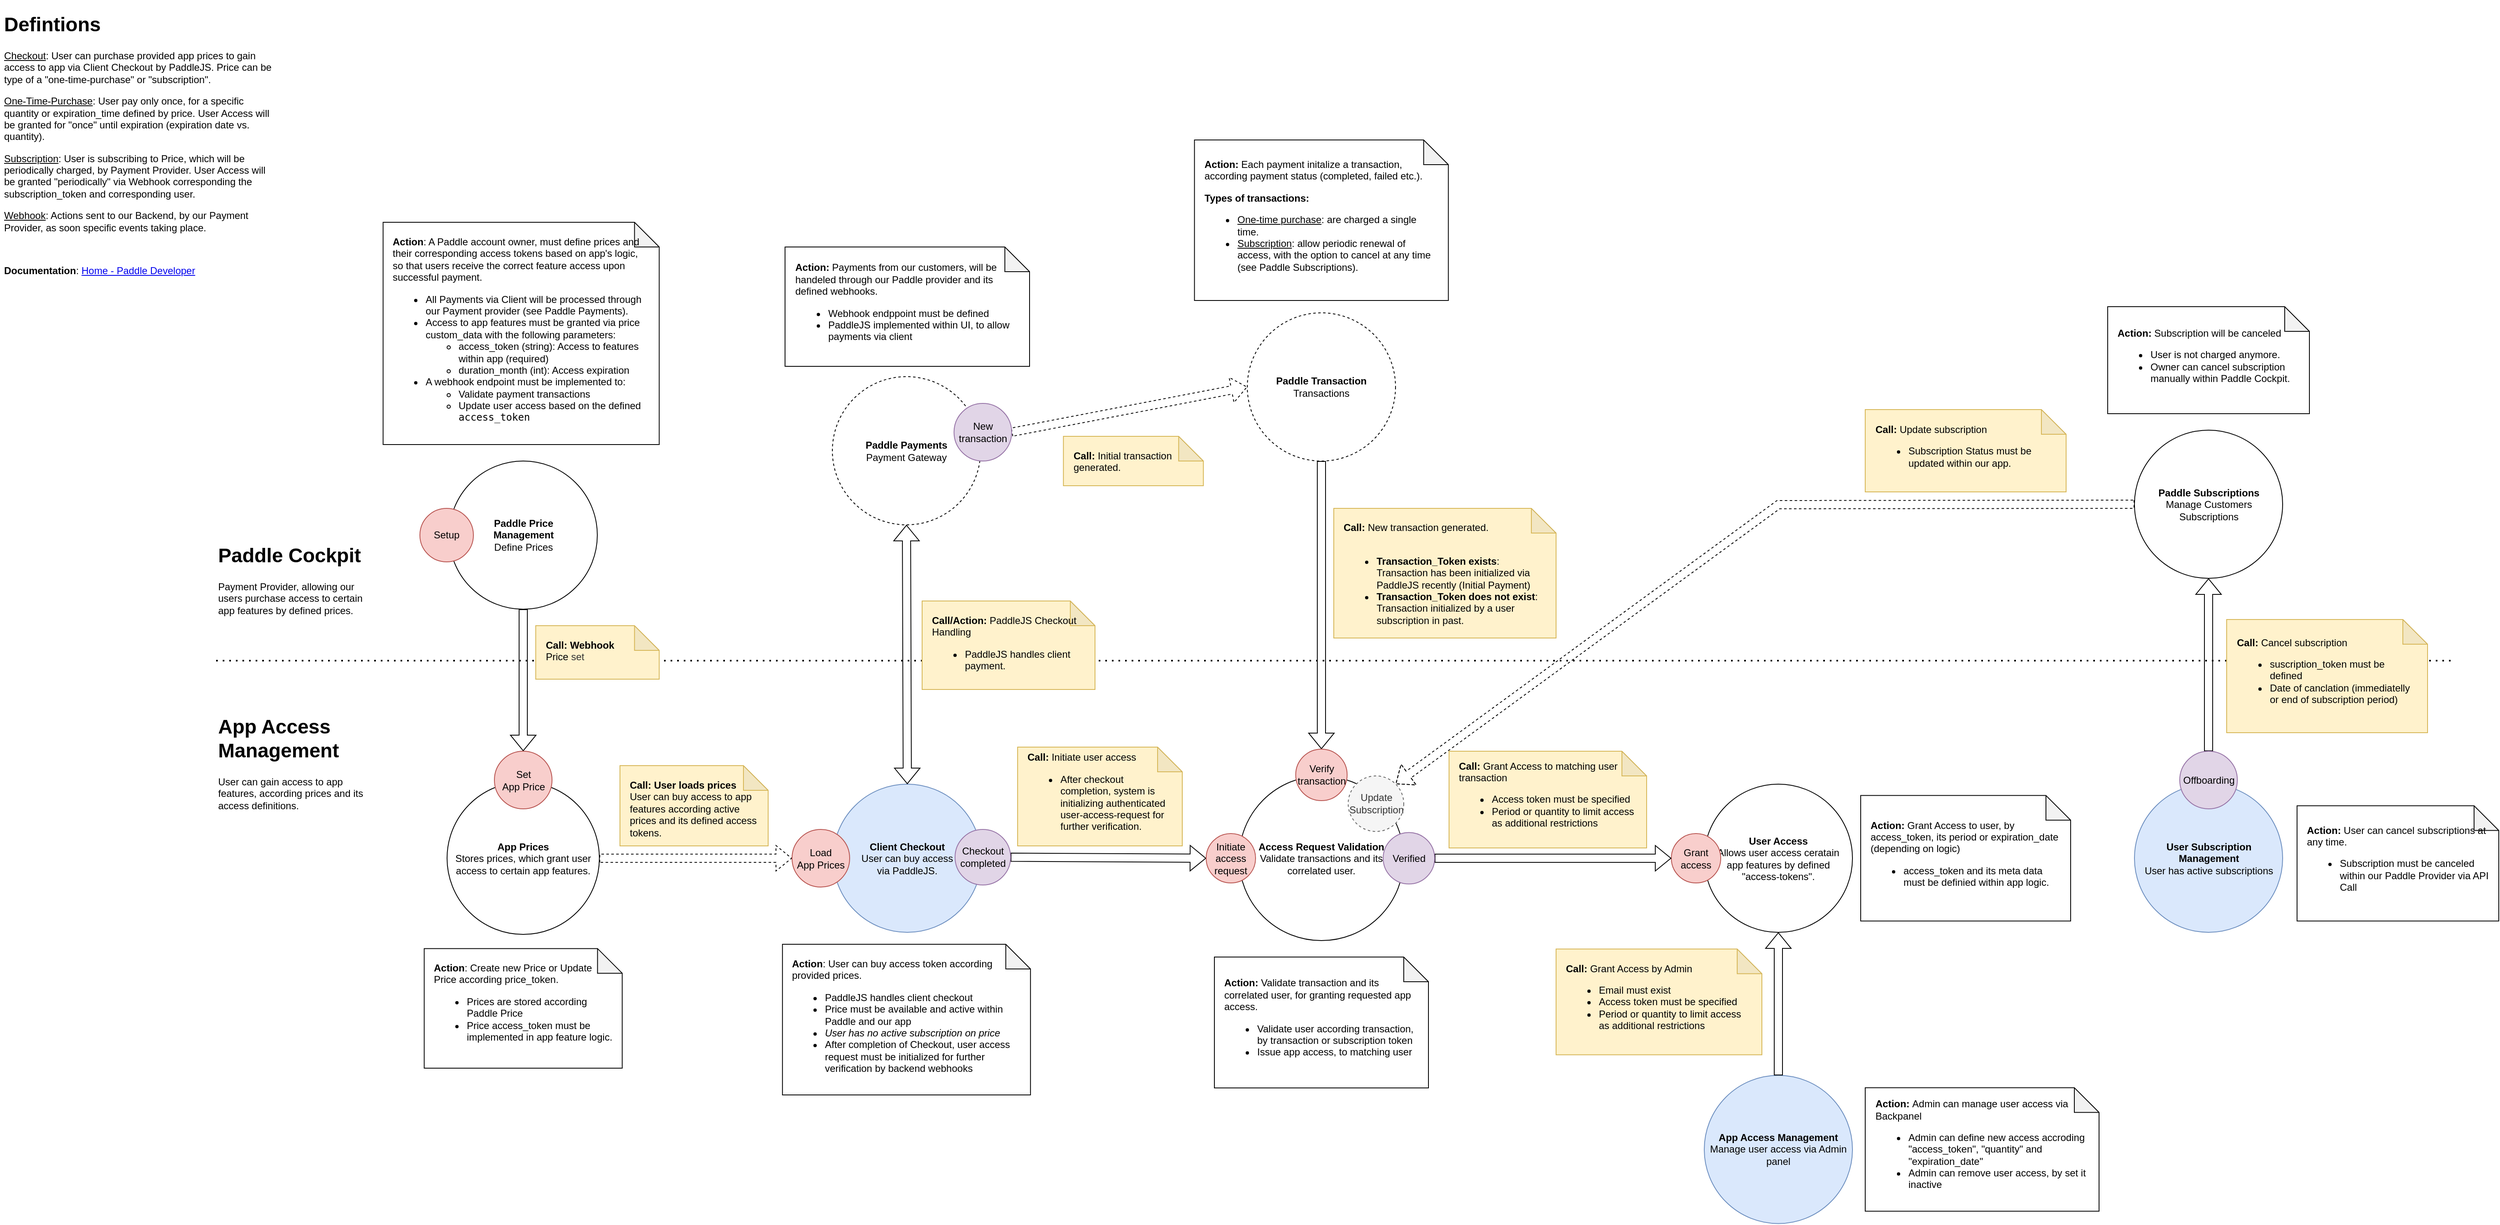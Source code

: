 <mxfile version="22.1.15" type="device" pages="5">
  <diagram id="UitA2do2NvOQAMUplk1J" name="Feature Overview">
    <mxGraphModel dx="2694" dy="661" grid="1" gridSize="10" guides="1" tooltips="1" connect="1" arrows="1" fold="1" page="1" pageScale="1" pageWidth="827" pageHeight="1169" math="0" shadow="0">
      <root>
        <mxCell id="0" />
        <mxCell id="1" parent="0" />
        <mxCell id="Tur9mPzXtXX7kOvMszdY-1" value="" style="endArrow=none;dashed=1;html=1;dashPattern=1 3;strokeWidth=2;rounded=0;" parent="1" edge="1">
          <mxGeometry width="50" height="50" relative="1" as="geometry">
            <mxPoint x="-1317.5" y="1112.5" as="sourcePoint" />
            <mxPoint x="1402.5" y="1112.5" as="targetPoint" />
          </mxGeometry>
        </mxCell>
        <mxCell id="Tur9mPzXtXX7kOvMszdY-2" value="Client Checkout&lt;br&gt;&lt;span style=&quot;font-weight: normal;&quot;&gt;User can buy access &lt;br&gt;via PaddleJS.&lt;/span&gt;" style="ellipse;whiteSpace=wrap;html=1;aspect=fixed;fillColor=#dae8fc;strokeColor=#6c8ebf;fontStyle=1" parent="1" vertex="1">
          <mxGeometry x="-568" y="1262.5" width="180" height="180" as="geometry" />
        </mxCell>
        <mxCell id="Tur9mPzXtXX7kOvMszdY-3" value="" style="shape=flexArrow;endArrow=classic;html=1;rounded=0;exitX=1;exitY=0.5;exitDx=0;exitDy=0;entryX=0;entryY=0.5;entryDx=0;entryDy=0;" parent="1" source="lpv_V7dIOGIIX44eoK-m-1" target="XLDXQ8pQ_xPOunSGDu-5-7" edge="1">
          <mxGeometry width="50" height="50" relative="1" as="geometry">
            <mxPoint x="-390" y="1312.14" as="sourcePoint" />
            <mxPoint x="-190" y="1312.14" as="targetPoint" />
          </mxGeometry>
        </mxCell>
        <mxCell id="Tur9mPzXtXX7kOvMszdY-4" value="&lt;b&gt;Access Request Validation&lt;br&gt;&lt;/b&gt;Validate transactions and its correlated user." style="ellipse;whiteSpace=wrap;html=1;aspect=fixed;" parent="1" vertex="1">
          <mxGeometry x="-75" y="1252.5" width="200" height="200" as="geometry" />
        </mxCell>
        <mxCell id="Tur9mPzXtXX7kOvMszdY-5" value="&lt;b&gt;Paddle Transaction&lt;br&gt;&lt;/b&gt;Transactions" style="ellipse;whiteSpace=wrap;html=1;aspect=fixed;dashed=1;" parent="1" vertex="1">
          <mxGeometry x="-65" y="690" width="180" height="180" as="geometry" />
        </mxCell>
        <mxCell id="Tur9mPzXtXX7kOvMszdY-6" value="&lt;b&gt;User Subscription Management&lt;br&gt;&lt;/b&gt;User has active subscriptions" style="ellipse;whiteSpace=wrap;html=1;aspect=fixed;fillColor=#dae8fc;strokeColor=#6c8ebf;" parent="1" vertex="1">
          <mxGeometry x="1012.5" y="1262.5" width="180" height="180" as="geometry" />
        </mxCell>
        <mxCell id="Tur9mPzXtXX7kOvMszdY-7" value="&lt;b&gt;Paddle Subscriptions&lt;/b&gt;&lt;br&gt;Manage Customers Subscriptions" style="ellipse;whiteSpace=wrap;html=1;aspect=fixed;" parent="1" vertex="1">
          <mxGeometry x="1012.5" y="832.5" width="180" height="180" as="geometry" />
        </mxCell>
        <mxCell id="Tur9mPzXtXX7kOvMszdY-9" value="&lt;h1&gt;Paddle Cockpit&lt;/h1&gt;&lt;p&gt;Payment Provider, allowing our users purchase access to certain app features by defined prices.&lt;/p&gt;" style="text;html=1;strokeColor=none;fillColor=none;spacing=5;spacingTop=-20;whiteSpace=wrap;overflow=hidden;rounded=0;" parent="1" vertex="1">
          <mxGeometry x="-1320" y="965" width="190" height="120" as="geometry" />
        </mxCell>
        <mxCell id="Tur9mPzXtXX7kOvMszdY-10" value="&lt;b&gt;Paddle Price &lt;br&gt;Management&lt;br&gt;&lt;/b&gt;Define Prices" style="ellipse;whiteSpace=wrap;html=1;aspect=fixed;" parent="1" vertex="1">
          <mxGeometry x="-1034.5" y="870" width="180" height="180" as="geometry" />
        </mxCell>
        <mxCell id="Tur9mPzXtXX7kOvMszdY-15" value="&lt;h1&gt;App Access Management&lt;/h1&gt;&lt;p&gt;User can gain access to app features, according prices and its access definitions.&amp;nbsp;&lt;/p&gt;" style="text;html=1;strokeColor=none;fillColor=none;spacing=5;spacingTop=-20;whiteSpace=wrap;overflow=hidden;rounded=0;" parent="1" vertex="1">
          <mxGeometry x="-1320" y="1172.5" width="190" height="137.5" as="geometry" />
        </mxCell>
        <mxCell id="Tur9mPzXtXX7kOvMszdY-18" value="" style="shape=flexArrow;endArrow=classic;html=1;rounded=0;entryX=0.5;entryY=0;entryDx=0;entryDy=0;exitX=0.5;exitY=1;exitDx=0;exitDy=0;" parent="1" source="Tur9mPzXtXX7kOvMszdY-5" target="-dZIRAtPOdo9v_Imx_vp-21" edge="1">
          <mxGeometry width="50" height="50" relative="1" as="geometry">
            <mxPoint x="-60" y="912.5" as="sourcePoint" />
            <mxPoint x="-61" y="1162.5" as="targetPoint" />
          </mxGeometry>
        </mxCell>
        <mxCell id="Tur9mPzXtXX7kOvMszdY-19" value="" style="shape=flexArrow;endArrow=classic;html=1;rounded=0;exitX=0.5;exitY=0;exitDx=0;exitDy=0;entryX=0.5;entryY=1;entryDx=0;entryDy=0;" parent="1" source="kGSHfY780AFn8HZ0tfe8-3" target="Tur9mPzXtXX7kOvMszdY-7" edge="1">
          <mxGeometry width="50" height="50" relative="1" as="geometry">
            <mxPoint x="1112.5" y="1242.5" as="sourcePoint" />
            <mxPoint x="1112.5" y="1052.5" as="targetPoint" />
          </mxGeometry>
        </mxCell>
        <mxCell id="mPV1iCZunj8795xC_7on-1" value="&lt;h1&gt;Defintions&lt;/h1&gt;&lt;p&gt;&lt;u&gt;Checkout&lt;/u&gt;:&amp;nbsp;&lt;span style=&quot;background-color: initial;&quot;&gt;User can purchase provided app prices to gain access to app via Client Checkout by PaddleJS. Price can be type of a &quot;one-time-purchase&quot; or &quot;subscription&quot;.&lt;/span&gt;&lt;/p&gt;&lt;p&gt;&lt;u&gt;One-Time-Purchase&lt;/u&gt;: User pay only once, for a specific quantity or expiration_time defined by price. User Access will be granted for &quot;once&quot; until expiration (expiration date vs. quantity).&lt;/p&gt;&lt;p&gt;&lt;u&gt;Subscription&lt;/u&gt;: User is subscribing to Price, which will be periodically charged, by Payment Provider. User Access will be granted &quot;periodically&quot; via Webhook corresponding the subscription_token and corresponding user.&lt;/p&gt;&lt;p&gt;&lt;u&gt;Webhook&lt;/u&gt;: Actions sent to our Backend, by our Payment Provider, as soon specific events taking place.&lt;span style=&quot;background-color: initial;&quot;&gt;&amp;nbsp;&lt;/span&gt;&lt;/p&gt;&lt;p&gt;&lt;span style=&quot;background-color: initial;&quot;&gt;&amp;nbsp;&lt;/span&gt;&lt;/p&gt;&lt;b&gt;Documentation&lt;/b&gt;:&amp;nbsp;&lt;a href=&quot;https://developer.paddle.com/&quot;&gt;Home - Paddle Developer&lt;/a&gt;" style="text;html=1;strokeColor=none;fillColor=none;spacing=5;spacingTop=-20;whiteSpace=wrap;overflow=hidden;rounded=0;" parent="1" vertex="1">
          <mxGeometry x="-1580" y="320" width="340" height="355" as="geometry" />
        </mxCell>
        <mxCell id="-dZIRAtPOdo9v_Imx_vp-21" value="Verify&lt;br&gt;transaction" style="ellipse;whiteSpace=wrap;html=1;aspect=fixed;fillColor=#f8cecc;strokeColor=#b85450;" parent="1" vertex="1">
          <mxGeometry x="-6.25" y="1220" width="62.5" height="62.5" as="geometry" />
        </mxCell>
        <mxCell id="nrHdGCbzq3XjSZZxZuLL-1" value="&lt;b&gt;User Access&lt;br&gt;&lt;/b&gt;Allows user access ceratain &lt;br&gt;app features by defined &lt;br&gt;&quot;access-tokens&quot;." style="ellipse;whiteSpace=wrap;html=1;aspect=fixed;" parent="1" vertex="1">
          <mxGeometry x="490" y="1262.5" width="180" height="180" as="geometry" />
        </mxCell>
        <mxCell id="nrHdGCbzq3XjSZZxZuLL-6" value="" style="shape=flexArrow;endArrow=classic;html=1;rounded=0;startArrow=block;exitX=0.5;exitY=0;exitDx=0;exitDy=0;entryX=0.5;entryY=1;entryDx=0;entryDy=0;" parent="1" source="Tur9mPzXtXX7kOvMszdY-2" target="GjguRNVwzjblkNLckBbc-2" edge="1">
          <mxGeometry width="50" height="50" relative="1" as="geometry">
            <mxPoint x="-500" y="1242.5" as="sourcePoint" />
            <mxPoint x="-500" y="960" as="targetPoint" />
          </mxGeometry>
        </mxCell>
        <mxCell id="fAkgLg6Yq0fzTYVt4pPN-2" value="&lt;span style=&quot;background-color: initial;&quot;&gt;&lt;b&gt;Action&lt;/b&gt;: User can buy access token according provided prices.&lt;br&gt;&lt;/span&gt;&lt;div&gt;&lt;ul&gt;&lt;li style=&quot;border-color: var(--border-color);&quot;&gt;PaddleJS handles client checkout&lt;/li&gt;&lt;li&gt;Price must be available and active within Paddle and our app&lt;/li&gt;&lt;li&gt;&lt;i&gt;User has no active subscription on price&lt;/i&gt;&lt;/li&gt;&lt;li&gt;After completion of Checkout, user access request must be initialized for further verification by backend webhooks&lt;/li&gt;&lt;/ul&gt;&lt;/div&gt;" style="shape=note;whiteSpace=wrap;html=1;backgroundOutline=1;darkOpacity=0.05;align=left;spacing=12;verticalAlign=top;" parent="1" vertex="1">
          <mxGeometry x="-629.62" y="1457" width="301.25" height="183" as="geometry" />
        </mxCell>
        <mxCell id="fAkgLg6Yq0fzTYVt4pPN-3" value="&lt;b&gt;Action&lt;/b&gt;: A Paddle account owner, must define prices and their corresponding access tokens based on app&#39;s logic, so that users receive the correct feature access upon successful payment.&lt;br&gt;&lt;ul&gt;&lt;li&gt;All Payments via Client will be processed through our Payment provider (see Paddle Payments).&lt;/li&gt;&lt;li&gt;Access to app features must be granted via price custom_data with the following parameters:&lt;/li&gt;&lt;ul&gt;&lt;li style=&quot;border-color: var(--border-color);&quot;&gt;access_token (string): Access to features within app (required)&lt;/li&gt;&lt;li style=&quot;border-color: var(--border-color);&quot;&gt;duration_month (int): Access expiration&lt;/li&gt;&lt;/ul&gt;&lt;li&gt;A webhook endpoint must be implemented to:&lt;ul&gt;&lt;li&gt;Validate payment transactions&lt;/li&gt;&lt;li&gt;Update user access based on the defined &lt;code&gt;access_token&lt;/code&gt;&lt;/li&gt;&lt;/ul&gt;&lt;/li&gt;&lt;/ul&gt;" style="shape=note;whiteSpace=wrap;html=1;backgroundOutline=1;darkOpacity=0.05;align=left;spacing=12;verticalAlign=top;" parent="1" vertex="1">
          <mxGeometry x="-1114.69" y="580" width="335.38" height="270" as="geometry" />
        </mxCell>
        <mxCell id="fAkgLg6Yq0fzTYVt4pPN-4" value="App Prices&lt;br&gt;&lt;span style=&quot;border-color: var(--border-color); font-weight: 400; background-color: initial;&quot;&gt;Stores prices, which grant user access to certain app features.&lt;br style=&quot;border-color: var(--border-color);&quot;&gt;&lt;/span&gt;" style="ellipse;whiteSpace=wrap;html=1;aspect=fixed;fontStyle=1;" parent="1" vertex="1">
          <mxGeometry x="-1037" y="1260" width="185" height="185" as="geometry" />
        </mxCell>
        <mxCell id="fAkgLg6Yq0fzTYVt4pPN-5" value="&lt;b&gt;Call: User loads prices&lt;br&gt;&lt;/b&gt;User can buy access to app features according active prices and its defined access tokens." style="shape=note;whiteSpace=wrap;html=1;backgroundOutline=1;darkOpacity=0.05;align=left;spacing=12;fillColor=#fff2cc;strokeColor=#d6b656;verticalAlign=top;" parent="1" vertex="1">
          <mxGeometry x="-827" y="1240" width="180" height="97.5" as="geometry" />
        </mxCell>
        <mxCell id="fAkgLg6Yq0fzTYVt4pPN-6" value="" style="shape=flexArrow;endArrow=classic;html=1;rounded=0;entryX=0.5;entryY=0;entryDx=0;entryDy=0;" parent="1" source="Tur9mPzXtXX7kOvMszdY-10" target="GjguRNVwzjblkNLckBbc-1" edge="1">
          <mxGeometry width="50" height="50" relative="1" as="geometry">
            <mxPoint x="-590" y="952.5" as="sourcePoint" />
            <mxPoint x="-690" y="1032.5" as="targetPoint" />
          </mxGeometry>
        </mxCell>
        <mxCell id="XLDXQ8pQ_xPOunSGDu-5-2" value="&lt;b&gt;Call: Webhook&lt;/b&gt;&amp;nbsp;&lt;br&gt;Price&amp;nbsp;&lt;span style=&quot;color: rgb(51, 51, 51); text-align: center;&quot;&gt;set&lt;/span&gt;" style="shape=note;whiteSpace=wrap;html=1;backgroundOutline=1;darkOpacity=0.05;align=left;spacing=12;fillColor=#fff2cc;strokeColor=#d6b656;verticalAlign=top;" parent="1" vertex="1">
          <mxGeometry x="-929.31" y="1070" width="150" height="65" as="geometry" />
        </mxCell>
        <mxCell id="XLDXQ8pQ_xPOunSGDu-5-4" value="&lt;b&gt;Action&lt;/b&gt;: Create new Price or Update Price according price_token.&lt;b&gt;&lt;br&gt;&lt;/b&gt;&lt;ul&gt;&lt;li style=&quot;border-color: var(--border-color);&quot;&gt;Prices are stored according Paddle Price&lt;/li&gt;&lt;li style=&quot;&quot;&gt;Price access_token must be implemented in app feature logic.&lt;/li&gt;&lt;/ul&gt;&lt;div&gt;&lt;/div&gt;" style="shape=note;whiteSpace=wrap;html=1;backgroundOutline=1;darkOpacity=0.05;align=left;spacing=12;verticalAlign=top;" parent="1" vertex="1">
          <mxGeometry x="-1064.75" y="1462.19" width="240.5" height="145.31" as="geometry" />
        </mxCell>
        <mxCell id="XLDXQ8pQ_xPOunSGDu-5-5" value="&lt;div&gt;&lt;b&gt;Call/Action: &lt;/b&gt;PaddleJS Checkout Handling&lt;/div&gt;&lt;div&gt;&lt;ul&gt;&lt;li&gt;PaddleJS handles client payment.&lt;/li&gt;&lt;/ul&gt;&lt;/div&gt;" style="shape=note;whiteSpace=wrap;html=1;backgroundOutline=1;darkOpacity=0.05;align=left;spacing=12;fillColor=#fff2cc;strokeColor=#d6b656;verticalAlign=top;" parent="1" vertex="1">
          <mxGeometry x="-460" y="1040" width="210" height="107.5" as="geometry" />
        </mxCell>
        <mxCell id="XLDXQ8pQ_xPOunSGDu-5-6" value="&lt;b&gt;Call: &lt;/b&gt;Initiate user access&lt;br&gt;&lt;ul&gt;&lt;li&gt;&lt;span style=&quot;background-color: initial;&quot;&gt;After checkout completion, system is initializing authenticated user-access-request for further verification.&lt;/span&gt;&lt;/li&gt;&lt;/ul&gt;" style="shape=note;whiteSpace=wrap;html=1;backgroundOutline=1;darkOpacity=0.05;align=left;spacing=12;fillColor=#fff2cc;strokeColor=#d6b656;" parent="1" vertex="1">
          <mxGeometry x="-344" y="1217.5" width="200" height="120" as="geometry" />
        </mxCell>
        <mxCell id="XLDXQ8pQ_xPOunSGDu-5-7" value="Initiate &lt;br&gt;access request" style="ellipse;whiteSpace=wrap;html=1;aspect=fixed;fillColor=#f8cecc;strokeColor=#b85450;" parent="1" vertex="1">
          <mxGeometry x="-115" y="1322.5" width="60" height="60" as="geometry" />
        </mxCell>
        <mxCell id="XLDXQ8pQ_xPOunSGDu-5-9" value="&lt;b&gt;Action: &lt;/b&gt;Payments from our customers, will be handeled through our Paddle provider and its defined webhooks.&lt;br&gt;&lt;ul&gt;&lt;li&gt;Webhook endppoint must be defined&lt;/li&gt;&lt;li&gt;PaddleJS implemented within UI, to allow payments via client&lt;/li&gt;&lt;/ul&gt;" style="shape=note;whiteSpace=wrap;html=1;backgroundOutline=1;darkOpacity=0.05;align=left;spacing=12;" parent="1" vertex="1">
          <mxGeometry x="-626.5" y="610" width="297" height="145" as="geometry" />
        </mxCell>
        <mxCell id="huzISX9o3MUVbkpnmKz_-1" value="Grant&lt;br&gt;access" style="ellipse;whiteSpace=wrap;html=1;aspect=fixed;fillColor=#f8cecc;strokeColor=#b85450;" parent="1" vertex="1">
          <mxGeometry x="450" y="1322.5" width="60" height="60" as="geometry" />
        </mxCell>
        <mxCell id="huzISX9o3MUVbkpnmKz_-2" value="" style="shape=flexArrow;endArrow=classic;html=1;rounded=0;exitX=1;exitY=0.5;exitDx=0;exitDy=0;entryX=0;entryY=0.5;entryDx=0;entryDy=0;" parent="1" source="lpv_V7dIOGIIX44eoK-m-2" target="huzISX9o3MUVbkpnmKz_-1" edge="1">
          <mxGeometry width="50" height="50" relative="1" as="geometry">
            <mxPoint x="198" y="1352.02" as="sourcePoint" />
            <mxPoint x="518" y="1352.02" as="targetPoint" />
          </mxGeometry>
        </mxCell>
        <mxCell id="huzISX9o3MUVbkpnmKz_-3" value="&lt;b&gt;Action: &lt;/b&gt;Validate transaction and its correlated user, for granting requested app access.&lt;br&gt;&lt;ul&gt;&lt;li&gt;&lt;span style=&quot;background-color: initial;&quot;&gt;Validate user according transaction, by transaction or subscription token&lt;/span&gt;&lt;/li&gt;&lt;li&gt;&lt;span style=&quot;background-color: initial;&quot;&gt;Issue app access, to matching user&lt;/span&gt;&lt;/li&gt;&lt;/ul&gt;" style="shape=note;whiteSpace=wrap;html=1;backgroundOutline=1;darkOpacity=0.05;align=left;spacing=12;" parent="1" vertex="1">
          <mxGeometry x="-105" y="1472.5" width="259.99" height="159" as="geometry" />
        </mxCell>
        <mxCell id="huzISX9o3MUVbkpnmKz_-5" value="&lt;b&gt;Action: &lt;/b&gt;Grant Access to user, by access_token, its period or expiration_date (depending on logic)&lt;br&gt;&lt;ul&gt;&lt;li&gt;access_token and its meta data must be definied within app logic.&lt;/li&gt;&lt;/ul&gt;" style="shape=note;whiteSpace=wrap;html=1;backgroundOutline=1;darkOpacity=0.05;align=left;spacing=12;" parent="1" vertex="1">
          <mxGeometry x="680" y="1276.25" width="255" height="152.5" as="geometry" />
        </mxCell>
        <mxCell id="huzISX9o3MUVbkpnmKz_-6" value="&lt;b&gt;App Access Management&lt;br&gt;&lt;/b&gt;Manage user access via Admin panel" style="ellipse;whiteSpace=wrap;html=1;aspect=fixed;fillColor=#dae8fc;strokeColor=#6c8ebf;" parent="1" vertex="1">
          <mxGeometry x="490" y="1616.25" width="180" height="180" as="geometry" />
        </mxCell>
        <mxCell id="huzISX9o3MUVbkpnmKz_-7" value="" style="shape=flexArrow;endArrow=classic;html=1;rounded=0;exitX=0.5;exitY=0;exitDx=0;exitDy=0;entryX=0.5;entryY=1;entryDx=0;entryDy=0;" parent="1" source="huzISX9o3MUVbkpnmKz_-6" target="nrHdGCbzq3XjSZZxZuLL-1" edge="1">
          <mxGeometry width="50" height="50" relative="1" as="geometry">
            <mxPoint x="200" y="1362.5" as="sourcePoint" />
            <mxPoint x="500" y="1362.5" as="targetPoint" />
          </mxGeometry>
        </mxCell>
        <mxCell id="huzISX9o3MUVbkpnmKz_-8" value="&lt;b&gt;Action: &lt;/b&gt;Admin can manage user access via Backpanel&lt;br&gt;&lt;ul&gt;&lt;li&gt;Admin can define new access accroding &quot;access_token&quot;, &quot;quantity&quot; and &quot;expiration_date&quot;&lt;/li&gt;&lt;li&gt;Admin can remove user access, by set it inactive&lt;/li&gt;&lt;/ul&gt;" style="shape=note;whiteSpace=wrap;html=1;backgroundOutline=1;darkOpacity=0.05;align=left;spacing=12;" parent="1" vertex="1">
          <mxGeometry x="685.5" y="1631.25" width="284" height="150" as="geometry" />
        </mxCell>
        <mxCell id="huzISX9o3MUVbkpnmKz_-9" value="&lt;b&gt;Call: &lt;/b&gt;Grant Access by Admin&lt;br&gt;&lt;ul&gt;&lt;li&gt;Email must exist&lt;/li&gt;&lt;li&gt;Access token must be specified&lt;/li&gt;&lt;li&gt;Period or quantity to limit access as additional restrictions&lt;/li&gt;&lt;/ul&gt;" style="shape=note;whiteSpace=wrap;html=1;backgroundOutline=1;darkOpacity=0.05;align=left;spacing=12;fillColor=#fff2cc;strokeColor=#d6b656;" parent="1" vertex="1">
          <mxGeometry x="310" y="1462.75" width="250" height="128.5" as="geometry" />
        </mxCell>
        <mxCell id="huzISX9o3MUVbkpnmKz_-10" value="" style="shape=flexArrow;endArrow=classic;html=1;rounded=0;exitX=0.5;exitY=0;exitDx=0;exitDy=0;entryX=0.5;entryY=1;entryDx=0;entryDy=0;" parent="1" source="Tur9mPzXtXX7kOvMszdY-6" target="kGSHfY780AFn8HZ0tfe8-3" edge="1">
          <mxGeometry width="50" height="50" relative="1" as="geometry">
            <mxPoint x="1102.5" y="1262.5" as="sourcePoint" />
            <mxPoint x="1102.5" y="1012.5" as="targetPoint" />
          </mxGeometry>
        </mxCell>
        <mxCell id="kGSHfY780AFn8HZ0tfe8-3" value="Offboarding" style="ellipse;whiteSpace=wrap;html=1;aspect=fixed;fillColor=#e1d5e7;strokeColor=#9673a6;" parent="1" vertex="1">
          <mxGeometry x="1067.5" y="1222.5" width="70" height="70" as="geometry" />
        </mxCell>
        <mxCell id="huzISX9o3MUVbkpnmKz_-11" value="&lt;b&gt;Action:&amp;nbsp;&lt;/b&gt;User can cancel subscriptions at any time.&lt;br&gt;&lt;ul&gt;&lt;li&gt;Subscription must be canceled within our Paddle Provider via API Call&lt;/li&gt;&lt;/ul&gt;" style="shape=note;whiteSpace=wrap;html=1;backgroundOutline=1;darkOpacity=0.05;align=left;spacing=12;" parent="1" vertex="1">
          <mxGeometry x="1210" y="1288.75" width="245" height="140" as="geometry" />
        </mxCell>
        <mxCell id="huzISX9o3MUVbkpnmKz_-12" value="&lt;b&gt;Call: &lt;/b&gt;Cancel subscription&lt;br&gt;&lt;ul&gt;&lt;li&gt;suscription_token must be defined&lt;/li&gt;&lt;li&gt;Date of canclation (immediatelly or end of subscription period)&lt;/li&gt;&lt;/ul&gt;" style="shape=note;whiteSpace=wrap;html=1;backgroundOutline=1;darkOpacity=0.05;align=left;spacing=12;fillColor=#fff2cc;strokeColor=#d6b656;" parent="1" vertex="1">
          <mxGeometry x="1124.5" y="1062.5" width="244" height="137.5" as="geometry" />
        </mxCell>
        <mxCell id="huzISX9o3MUVbkpnmKz_-13" value="&lt;b&gt;Action:&amp;nbsp;&lt;/b&gt;Subscription will be canceled&lt;br&gt;&lt;ul&gt;&lt;li&gt;User is not charged anymore.&lt;/li&gt;&lt;li&gt;Owner can cancel subscription manually within Paddle Cockpit.&lt;/li&gt;&lt;/ul&gt;" style="shape=note;whiteSpace=wrap;html=1;backgroundOutline=1;darkOpacity=0.05;align=left;spacing=12;" parent="1" vertex="1">
          <mxGeometry x="980" y="682.5" width="245" height="130" as="geometry" />
        </mxCell>
        <mxCell id="GjguRNVwzjblkNLckBbc-1" value="Set&lt;br&gt;App Price" style="ellipse;whiteSpace=wrap;html=1;aspect=fixed;fillColor=#f8cecc;strokeColor=#b85450;" parent="1" vertex="1">
          <mxGeometry x="-979.5" y="1222.5" width="70" height="70" as="geometry" />
        </mxCell>
        <mxCell id="GjguRNVwzjblkNLckBbc-2" value="&lt;b&gt;Paddle Payments&lt;br&gt;&lt;/b&gt;Payment Gateway" style="ellipse;whiteSpace=wrap;html=1;aspect=fixed;dashed=1;" parent="1" vertex="1">
          <mxGeometry x="-569" y="767.5" width="180" height="180" as="geometry" />
        </mxCell>
        <mxCell id="GjguRNVwzjblkNLckBbc-3" value="Setup" style="ellipse;whiteSpace=wrap;html=1;aspect=fixed;fillColor=#f8cecc;strokeColor=#b85450;" parent="1" vertex="1">
          <mxGeometry x="-1070" y="927.5" width="65" height="65" as="geometry" />
        </mxCell>
        <mxCell id="GjguRNVwzjblkNLckBbc-5" value="" style="shape=flexArrow;endArrow=classic;html=1;rounded=0;entryX=0;entryY=0.5;entryDx=0;entryDy=0;dashed=1;" parent="1" source="fAkgLg6Yq0fzTYVt4pPN-4" target="GjguRNVwzjblkNLckBbc-4" edge="1">
          <mxGeometry width="50" height="50" relative="1" as="geometry">
            <mxPoint x="-855" y="1353" as="sourcePoint" />
            <mxPoint x="-590" y="1353" as="targetPoint" />
          </mxGeometry>
        </mxCell>
        <mxCell id="GjguRNVwzjblkNLckBbc-4" value="Load&lt;br&gt;App Prices" style="ellipse;whiteSpace=wrap;html=1;aspect=fixed;fillColor=#f8cecc;strokeColor=#b85450;" parent="1" vertex="1">
          <mxGeometry x="-618" y="1317.5" width="70" height="70" as="geometry" />
        </mxCell>
        <mxCell id="f1oyIB4GkQQLYOil8gvG-1" value="" style="shape=flexArrow;endArrow=classic;html=1;rounded=0;entryX=0;entryY=0.5;entryDx=0;entryDy=0;exitX=1;exitY=0.5;exitDx=0;exitDy=0;dashed=1;" parent="1" source="f1oyIB4GkQQLYOil8gvG-2" target="Tur9mPzXtXX7kOvMszdY-5" edge="1">
          <mxGeometry width="50" height="50" relative="1" as="geometry">
            <mxPoint x="60" y="903" as="sourcePoint" />
            <mxPoint x="60" y="1218" as="targetPoint" />
          </mxGeometry>
        </mxCell>
        <mxCell id="f1oyIB4GkQQLYOil8gvG-2" value="New transaction" style="ellipse;whiteSpace=wrap;html=1;aspect=fixed;fillColor=#e1d5e7;strokeColor=#9673a6;" parent="1" vertex="1">
          <mxGeometry x="-421.25" y="800" width="70" height="70" as="geometry" />
        </mxCell>
        <mxCell id="f1oyIB4GkQQLYOil8gvG-4" value="&lt;b&gt;Action: &lt;/b&gt;Each payment initalize a transaction, according payment status (completed, failed etc.).&lt;br&gt;&lt;div&gt;&lt;p style=&quot;border-color: var(--border-color);&quot;&gt;&lt;b style=&quot;border-color: var(--border-color);&quot;&gt;Types of transactions:&lt;/b&gt;&lt;/p&gt;&lt;p style=&quot;border-color: var(--border-color);&quot;&gt;&lt;/p&gt;&lt;ul style=&quot;border-color: var(--border-color);&quot;&gt;&lt;li style=&quot;border-color: var(--border-color);&quot;&gt;&lt;u&gt;One-time purchase&lt;/u&gt;: are charged a single time.&amp;nbsp;&lt;/li&gt;&lt;li style=&quot;border-color: var(--border-color);&quot;&gt;&lt;u&gt;Subscription&lt;/u&gt;: allow periodic renewal of access, with the option to cancel at any time (see Paddle Subscriptions).&lt;/li&gt;&lt;/ul&gt;&lt;/div&gt;" style="shape=note;whiteSpace=wrap;html=1;backgroundOutline=1;darkOpacity=0.05;align=left;spacing=12;" parent="1" vertex="1">
          <mxGeometry x="-129.2" y="480" width="308.38" height="195" as="geometry" />
        </mxCell>
        <mxCell id="f1oyIB4GkQQLYOil8gvG-6" value="&lt;div&gt;&lt;b&gt;Call: &lt;/b&gt;Initial&lt;span style=&quot;background-color: initial;&quot;&gt;&amp;nbsp;transaction generated.&lt;/span&gt;&lt;/div&gt;" style="shape=note;whiteSpace=wrap;html=1;backgroundOutline=1;darkOpacity=0.05;align=left;spacing=12;fillColor=#fff2cc;strokeColor=#d6b656;verticalAlign=top;" parent="1" vertex="1">
          <mxGeometry x="-288.38" y="840" width="170" height="60" as="geometry" />
        </mxCell>
        <mxCell id="f1oyIB4GkQQLYOil8gvG-7" value="" style="shape=flexArrow;endArrow=classic;html=1;rounded=0;exitX=0;exitY=0.5;exitDx=0;exitDy=0;entryX=1;entryY=0;entryDx=0;entryDy=0;dashed=1;" parent="1" source="Tur9mPzXtXX7kOvMszdY-7" target="f1oyIB4GkQQLYOil8gvG-8" edge="1">
          <mxGeometry width="50" height="50" relative="1" as="geometry">
            <mxPoint x="170" y="1363" as="sourcePoint" />
            <mxPoint x="500" y="1363" as="targetPoint" />
            <Array as="points">
              <mxPoint x="580" y="923" />
            </Array>
          </mxGeometry>
        </mxCell>
        <mxCell id="f1oyIB4GkQQLYOil8gvG-8" value="Update&lt;br&gt;Subscription" style="ellipse;whiteSpace=wrap;html=1;aspect=fixed;fillColor=#f5f5f5;strokeColor=#666666;fontColor=#333333;dashed=1;" parent="1" vertex="1">
          <mxGeometry x="57.5" y="1252.5" width="67.5" height="67.5" as="geometry" />
        </mxCell>
        <mxCell id="f1oyIB4GkQQLYOil8gvG-9" value="&lt;b&gt;Call: &lt;/b&gt;Update subscription&lt;br&gt;&lt;ul&gt;&lt;li&gt;Subscription Status must be updated within our app.&lt;/li&gt;&lt;/ul&gt;" style="shape=note;whiteSpace=wrap;html=1;backgroundOutline=1;darkOpacity=0.05;align=left;spacing=12;fillColor=#fff2cc;strokeColor=#d6b656;" parent="1" vertex="1">
          <mxGeometry x="685.5" y="807.5" width="244" height="100" as="geometry" />
        </mxCell>
        <mxCell id="lpv_V7dIOGIIX44eoK-m-1" value="Checkout completed" style="ellipse;whiteSpace=wrap;html=1;aspect=fixed;fillColor=#e1d5e7;strokeColor=#9673a6;" parent="1" vertex="1">
          <mxGeometry x="-420" y="1317.5" width="67.5" height="67.5" as="geometry" />
        </mxCell>
        <mxCell id="lpv_V7dIOGIIX44eoK-m-2" value="Verified" style="ellipse;whiteSpace=wrap;html=1;aspect=fixed;fillColor=#e1d5e7;strokeColor=#9673a6;" parent="1" vertex="1">
          <mxGeometry x="100" y="1321.25" width="62.5" height="62.5" as="geometry" />
        </mxCell>
        <mxCell id="XLDXQ8pQ_xPOunSGDu-5-8" value="&lt;br&gt;&lt;b&gt;Call:&amp;nbsp;&lt;/b&gt;New transaction generated.&lt;span style=&quot;background-color: initial;&quot;&gt;&lt;br&gt;&lt;/span&gt;&lt;b&gt;&lt;br&gt;&lt;/b&gt;&lt;ul style=&quot;border-color: var(--border-color);&quot;&gt;&lt;li style=&quot;border-color: var(--border-color);&quot;&gt;&lt;b style=&quot;border-color: var(--border-color);&quot;&gt;Transaction_Token exists&lt;/b&gt;: Transaction has been initialized via PaddleJS recently (Initial Payment)&lt;/li&gt;&lt;li style=&quot;border-color: var(--border-color);&quot;&gt;&lt;b style=&quot;border-color: var(--border-color);&quot;&gt;Transaction_Token does not exist&lt;/b&gt;: Transaction initialized by a user subscription in past.&lt;/li&gt;&lt;/ul&gt;" style="shape=note;whiteSpace=wrap;html=1;backgroundOutline=1;darkOpacity=0.05;align=left;spacing=12;fillColor=#fff2cc;strokeColor=#d6b656;" parent="1" vertex="1">
          <mxGeometry x="40" y="927.5" width="270" height="157.5" as="geometry" />
        </mxCell>
        <mxCell id="huzISX9o3MUVbkpnmKz_-4" value="&lt;b&gt;Call: &lt;/b&gt;Grant Access to matching user transaction&lt;br&gt;&lt;ul&gt;&lt;li&gt;&lt;span style=&quot;background-color: initial;&quot;&gt;Access token must be specified&lt;/span&gt;&lt;br&gt;&lt;/li&gt;&lt;li&gt;Period or quantity to limit access as additional restrictions&lt;/li&gt;&lt;/ul&gt;" style="shape=note;whiteSpace=wrap;html=1;backgroundOutline=1;darkOpacity=0.05;align=left;spacing=12;fillColor=#fff2cc;strokeColor=#d6b656;" parent="1" vertex="1">
          <mxGeometry x="180" y="1222.5" width="240" height="117.5" as="geometry" />
        </mxCell>
      </root>
    </mxGraphModel>
  </diagram>
  <diagram id="fDM4YMv3eYL9xFOZOELk" name="DB Schema">
    <mxGraphModel dx="2607" dy="1582" grid="1" gridSize="10" guides="1" tooltips="1" connect="1" arrows="1" fold="1" page="1" pageScale="1" pageWidth="827" pageHeight="1169" math="0" shadow="0">
      <root>
        <mxCell id="0" />
        <mxCell id="1" parent="0" />
        <mxCell id="yBDRP4j6Li_2MC17L-Lr-1" value="users" style="swimlane;fontStyle=0;childLayout=stackLayout;horizontal=1;startSize=30;horizontalStack=0;resizeParent=1;resizeParentMax=0;resizeLast=0;collapsible=1;marginBottom=0;whiteSpace=wrap;html=1;fillColor=#f5f5f5;strokeColor=#666666;fontColor=#333333;" parent="1" vertex="1">
          <mxGeometry x="1320" y="680" width="160" height="70" as="geometry" />
        </mxCell>
        <mxCell id="yBDRP4j6Li_2MC17L-Lr-2" value="Data" style="text;strokeColor=none;fillColor=none;align=left;verticalAlign=middle;spacingLeft=4;spacingRight=4;overflow=hidden;points=[[0,0.5],[1,0.5]];portConstraint=eastwest;rotatable=0;whiteSpace=wrap;html=1;" parent="yBDRP4j6Li_2MC17L-Lr-1" vertex="1">
          <mxGeometry y="30" width="160" height="40" as="geometry" />
        </mxCell>
        <mxCell id="yBDRP4j6Li_2MC17L-Lr-3" value="paddle_prices" style="swimlane;fontStyle=0;childLayout=stackLayout;horizontal=1;startSize=30;horizontalStack=0;resizeParent=1;resizeParentMax=0;resizeLast=0;collapsible=1;marginBottom=0;whiteSpace=wrap;html=1;" parent="1" vertex="1">
          <mxGeometry x="707" y="665" width="163" height="290" as="geometry" />
        </mxCell>
        <mxCell id="yBDRP4j6Li_2MC17L-Lr-4" value="&lt;ul&gt;&lt;li&gt;price_token&lt;/li&gt;&lt;li&gt;product_token&lt;/li&gt;&lt;li&gt;name&lt;/li&gt;&lt;li&gt;description&lt;/li&gt;&lt;li&gt;type&lt;/li&gt;&lt;li&gt;price&lt;/li&gt;&lt;li&gt;tax_mode&lt;/li&gt;&lt;li&gt;currency_mode&lt;/li&gt;&lt;li&gt;billing_interval&lt;/li&gt;&lt;li&gt;billing_frequency&lt;/li&gt;&lt;li&gt;access_token&lt;/li&gt;&lt;li&gt;duration_months&lt;/li&gt;&lt;li&gt;is_active&lt;/li&gt;&lt;li&gt;status&lt;/li&gt;&lt;li&gt;message&lt;/li&gt;&lt;/ul&gt;" style="text;strokeColor=none;fillColor=none;align=left;verticalAlign=middle;spacingLeft=4;spacingRight=4;overflow=hidden;points=[[0,0.5],[1,0.5]];portConstraint=eastwest;rotatable=0;whiteSpace=wrap;html=1;" parent="yBDRP4j6Li_2MC17L-Lr-3" vertex="1">
          <mxGeometry y="30" width="163" height="260" as="geometry" />
        </mxCell>
        <mxCell id="yBDRP4j6Li_2MC17L-Lr-10" style="edgeStyle=orthogonalEdgeStyle;rounded=0;orthogonalLoop=1;jettySize=auto;html=1;entryX=0.244;entryY=0.989;entryDx=0;entryDy=0;entryPerimeter=0;exitX=1;exitY=0.5;exitDx=0;exitDy=0;" parent="1" source="yBDRP4j6Li_2MC17L-Lr-14" target="yBDRP4j6Li_2MC17L-Lr-2" edge="1">
          <mxGeometry relative="1" as="geometry" />
        </mxCell>
        <mxCell id="yBDRP4j6Li_2MC17L-Lr-11" value="1:n&lt;br&gt;Set Null" style="edgeLabel;html=1;align=center;verticalAlign=middle;resizable=0;points=[];" parent="yBDRP4j6Li_2MC17L-Lr-10" vertex="1" connectable="0">
          <mxGeometry x="-0.092" relative="1" as="geometry">
            <mxPoint x="-89" y="24" as="offset" />
          </mxGeometry>
        </mxCell>
        <mxCell id="yBDRP4j6Li_2MC17L-Lr-12" value="paddle_subscriptions" style="swimlane;fontStyle=0;childLayout=stackLayout;horizontal=1;startSize=30;horizontalStack=0;resizeParent=1;resizeParentMax=0;resizeLast=0;collapsible=1;marginBottom=0;whiteSpace=wrap;html=1;" parent="1" vertex="1">
          <mxGeometry x="1021" y="900" width="169" height="180" as="geometry" />
        </mxCell>
        <mxCell id="yBDRP4j6Li_2MC17L-Lr-14" value="&lt;ul&gt;&lt;li&gt;subscription_token&lt;/li&gt;&lt;li&gt;user_id&lt;/li&gt;&lt;li&gt;price_id&lt;/li&gt;&lt;li&gt;started_at&lt;/li&gt;&lt;li&gt;canceled_at&lt;/li&gt;&lt;li&gt;paused_at&lt;/li&gt;&lt;li&gt;status&lt;/li&gt;&lt;li&gt;message&lt;/li&gt;&lt;/ul&gt;" style="text;strokeColor=none;fillColor=none;align=left;verticalAlign=middle;spacingLeft=4;spacingRight=4;overflow=hidden;points=[[0,0.5],[1,0.5]];portConstraint=eastwest;rotatable=0;whiteSpace=wrap;html=1;" parent="yBDRP4j6Li_2MC17L-Lr-12" vertex="1">
          <mxGeometry y="30" width="169" height="150" as="geometry" />
        </mxCell>
        <mxCell id="yBDRP4j6Li_2MC17L-Lr-16" style="edgeStyle=orthogonalEdgeStyle;rounded=0;orthogonalLoop=1;jettySize=auto;html=1;entryX=1;entryY=0.5;entryDx=0;entryDy=0;exitX=0;exitY=0.5;exitDx=0;exitDy=0;" parent="1" source="yBDRP4j6Li_2MC17L-Lr-14" target="yBDRP4j6Li_2MC17L-Lr-4" edge="1">
          <mxGeometry relative="1" as="geometry">
            <mxPoint x="900.96" y="754.01" as="targetPoint" />
          </mxGeometry>
        </mxCell>
        <mxCell id="yBDRP4j6Li_2MC17L-Lr-17" value="1:n&lt;br&gt;Set Null" style="edgeLabel;html=1;align=center;verticalAlign=middle;resizable=0;points=[];" parent="yBDRP4j6Li_2MC17L-Lr-16" vertex="1" connectable="0">
          <mxGeometry x="-0.61" y="1" relative="1" as="geometry">
            <mxPoint x="-7" y="-76" as="offset" />
          </mxGeometry>
        </mxCell>
        <mxCell id="yBDRP4j6Li_2MC17L-Lr-18" value="paddle_transactions" style="swimlane;fontStyle=0;childLayout=stackLayout;horizontal=1;startSize=30;horizontalStack=0;resizeParent=1;resizeParentMax=0;resizeLast=0;collapsible=1;marginBottom=0;whiteSpace=wrap;html=1;" parent="1" vertex="1">
          <mxGeometry x="1350" y="1230" width="180" height="250" as="geometry" />
        </mxCell>
        <mxCell id="yBDRP4j6Li_2MC17L-Lr-19" value="&lt;ul&gt;&lt;li&gt;transaction_token&lt;/li&gt;&lt;li&gt;user_id&lt;/li&gt;&lt;li&gt;customer_token&lt;/li&gt;&lt;li&gt;subscription_id&lt;/li&gt;&lt;li&gt;price_id&lt;/li&gt;&lt;li&gt;quantity&lt;/li&gt;&lt;li&gt;total&lt;/li&gt;&lt;li&gt;tax&lt;/li&gt;&lt;li&gt;currency_code&lt;/li&gt;&lt;li&gt;access_added&lt;/li&gt;&lt;li&gt;is_verified&lt;/li&gt;&lt;li&gt;status&lt;/li&gt;&lt;li&gt;message&lt;/li&gt;&lt;/ul&gt;" style="text;strokeColor=none;fillColor=none;align=left;verticalAlign=middle;spacingLeft=4;spacingRight=4;overflow=hidden;points=[[0,0.5],[1,0.5]];portConstraint=eastwest;rotatable=0;whiteSpace=wrap;html=1;" parent="yBDRP4j6Li_2MC17L-Lr-18" vertex="1">
          <mxGeometry y="30" width="180" height="220" as="geometry" />
        </mxCell>
        <mxCell id="yBDRP4j6Li_2MC17L-Lr-24" style="edgeStyle=orthogonalEdgeStyle;rounded=0;orthogonalLoop=1;jettySize=auto;html=1;entryX=0.75;entryY=1;entryDx=0;entryDy=0;entryPerimeter=0;exitX=0.5;exitY=0;exitDx=0;exitDy=0;" parent="1" source="yBDRP4j6Li_2MC17L-Lr-18" target="yBDRP4j6Li_2MC17L-Lr-2" edge="1">
          <mxGeometry relative="1" as="geometry">
            <mxPoint x="1250.0" y="1260" as="sourcePoint" />
          </mxGeometry>
        </mxCell>
        <mxCell id="yBDRP4j6Li_2MC17L-Lr-25" value="1:n" style="edgeLabel;html=1;align=center;verticalAlign=middle;resizable=0;points=[];" parent="yBDRP4j6Li_2MC17L-Lr-24" vertex="1" connectable="0">
          <mxGeometry x="-0.12" relative="1" as="geometry">
            <mxPoint as="offset" />
          </mxGeometry>
        </mxCell>
        <mxCell id="yBDRP4j6Li_2MC17L-Lr-26" style="edgeStyle=orthogonalEdgeStyle;rounded=0;orthogonalLoop=1;jettySize=auto;html=1;exitX=0;exitY=0.198;exitDx=0;exitDy=0;entryX=0.498;entryY=1;entryDx=0;entryDy=0;entryPerimeter=0;exitPerimeter=0;" parent="1" source="yBDRP4j6Li_2MC17L-Lr-19" target="yBDRP4j6Li_2MC17L-Lr-14" edge="1">
          <mxGeometry relative="1" as="geometry">
            <mxPoint x="1110" y="1260" as="sourcePoint" />
            <mxPoint x="1046" y="1105" as="targetPoint" />
          </mxGeometry>
        </mxCell>
        <mxCell id="yBDRP4j6Li_2MC17L-Lr-27" value="0:n&lt;br&gt;Set Null" style="edgeLabel;html=1;align=center;verticalAlign=middle;resizable=0;points=[];" parent="yBDRP4j6Li_2MC17L-Lr-26" vertex="1" connectable="0">
          <mxGeometry x="0.233" y="1" relative="1" as="geometry">
            <mxPoint as="offset" />
          </mxGeometry>
        </mxCell>
        <mxCell id="p5olz9-tP4Pds1S0X24A-2" style="edgeStyle=orthogonalEdgeStyle;rounded=0;orthogonalLoop=1;jettySize=auto;html=1;entryX=1;entryY=0.5;entryDx=0;entryDy=0;" parent="1" source="yBDRP4j6Li_2MC17L-Lr-30" target="yBDRP4j6Li_2MC17L-Lr-2" edge="1">
          <mxGeometry relative="1" as="geometry" />
        </mxCell>
        <mxCell id="p5olz9-tP4Pds1S0X24A-3" value="1:n&lt;br&gt;Cascade" style="edgeLabel;html=1;align=center;verticalAlign=middle;resizable=0;points=[];" parent="p5olz9-tP4Pds1S0X24A-2" vertex="1" connectable="0">
          <mxGeometry x="-0.739" relative="1" as="geometry">
            <mxPoint y="1" as="offset" />
          </mxGeometry>
        </mxCell>
        <mxCell id="yBDRP4j6Li_2MC17L-Lr-30" value="user_access" style="swimlane;fontStyle=0;childLayout=stackLayout;horizontal=1;startSize=30;horizontalStack=0;resizeParent=1;resizeParentMax=0;resizeLast=0;collapsible=1;marginBottom=0;whiteSpace=wrap;html=1;fillColor=#f8cecc;strokeColor=#b85450;" parent="1" vertex="1">
          <mxGeometry x="1680" y="1570" width="160" height="150" as="geometry" />
        </mxCell>
        <mxCell id="yBDRP4j6Li_2MC17L-Lr-31" value="&lt;ul&gt;&lt;li&gt;user_id&lt;/li&gt;&lt;li&gt;transaction_id&lt;/li&gt;&lt;li&gt;&lt;span style=&quot;background-color: initial;&quot;&gt;access_token&lt;/span&gt;&lt;br&gt;&lt;/li&gt;&lt;li&gt;quantity&lt;/li&gt;&lt;li&gt;expiration_date&lt;/li&gt;&lt;li style=&quot;border-color: var(--border-color);&quot;&gt;is_active&lt;/li&gt;&lt;/ul&gt;" style="text;strokeColor=none;fillColor=none;align=left;verticalAlign=middle;spacingLeft=4;spacingRight=4;overflow=hidden;points=[[0,0.5],[1,0.5]];portConstraint=eastwest;rotatable=0;whiteSpace=wrap;html=1;" parent="yBDRP4j6Li_2MC17L-Lr-30" vertex="1">
          <mxGeometry y="30" width="160" height="120" as="geometry" />
        </mxCell>
        <mxCell id="yBDRP4j6Li_2MC17L-Lr-38" style="edgeStyle=orthogonalEdgeStyle;rounded=0;orthogonalLoop=1;jettySize=auto;html=1;entryX=0.513;entryY=0.997;entryDx=0;entryDy=0;entryPerimeter=0;exitX=0;exitY=0.5;exitDx=0;exitDy=0;" parent="1" source="yBDRP4j6Li_2MC17L-Lr-31" target="yBDRP4j6Li_2MC17L-Lr-19" edge="1">
          <mxGeometry relative="1" as="geometry">
            <mxPoint x="1394" y="1570.0" as="sourcePoint" />
            <mxPoint x="1173.98" y="1275.99" as="targetPoint" />
          </mxGeometry>
        </mxCell>
        <mxCell id="yBDRP4j6Li_2MC17L-Lr-39" value="0:n&lt;br&gt;Set Null" style="edgeLabel;html=1;align=center;verticalAlign=middle;resizable=0;points=[];" parent="yBDRP4j6Li_2MC17L-Lr-38" vertex="1" connectable="0">
          <mxGeometry x="0.127" relative="1" as="geometry">
            <mxPoint as="offset" />
          </mxGeometry>
        </mxCell>
        <mxCell id="yBDRP4j6Li_2MC17L-Lr-40" value="&lt;h1&gt;DB Structure&lt;/h1&gt;&lt;p&gt;&lt;/p&gt;&lt;ul&gt;&lt;li&gt;Paddle_Prices allows user request ceratain access to app features according prices set.&lt;/li&gt;&lt;li&gt;Paddle_Subscriptions &amp;amp; Paddle_Transactions allows us verifying users, via Paddle webhook calls&amp;nbsp;&lt;/li&gt;&lt;li&gt;User_Access defines user access to app and its features.&lt;/li&gt;&lt;/ul&gt;&lt;p&gt;&lt;/p&gt;" style="text;html=1;strokeColor=none;fillColor=none;spacing=5;spacingTop=-20;whiteSpace=wrap;overflow=hidden;rounded=0;" parent="1" vertex="1">
          <mxGeometry x="290" y="400" width="300" height="170" as="geometry" />
        </mxCell>
        <mxCell id="yBDRP4j6Li_2MC17L-Lr-41" style="edgeStyle=orthogonalEdgeStyle;rounded=0;orthogonalLoop=1;jettySize=auto;html=1;exitX=0;exitY=0.5;exitDx=0;exitDy=0;entryX=0.478;entryY=0.999;entryDx=0;entryDy=0;entryPerimeter=0;" parent="1" source="yBDRP4j6Li_2MC17L-Lr-19" target="yBDRP4j6Li_2MC17L-Lr-4" edge="1">
          <mxGeometry relative="1" as="geometry">
            <mxPoint x="1110" y="1260" as="sourcePoint" />
            <mxPoint x="900.54" y="755.33" as="targetPoint" />
          </mxGeometry>
        </mxCell>
        <mxCell id="p5olz9-tP4Pds1S0X24A-1" value="1:n&lt;br&gt;Set Null" style="edgeLabel;html=1;align=center;verticalAlign=middle;resizable=0;points=[];" parent="yBDRP4j6Li_2MC17L-Lr-41" vertex="1" connectable="0">
          <mxGeometry x="0.247" relative="1" as="geometry">
            <mxPoint as="offset" />
          </mxGeometry>
        </mxCell>
        <mxCell id="eUz4MnDlw25-_B4LijGR-1" value="&lt;b&gt;paddle_prices&lt;/b&gt;&lt;span style=&quot;background-color: initial;&quot;&gt;: App has prices, which defines app features users can gain access to.&lt;/span&gt;&lt;br&gt;&lt;ul style=&quot;border-color: var(--border-color);&quot;&gt;&lt;li style=&quot;border-color: var(--border-color);&quot;&gt;&lt;span style=&quot;background-color: initial;&quot;&gt;access_token: according user_access&lt;/span&gt;&lt;br&gt;&lt;/li&gt;&lt;li style=&quot;border-color: var(--border-color);&quot;&gt;&lt;span style=&quot;border-color: var(--border-color); background-color: initial;&quot;&gt;duration_months: if custom data &quot;period_months&quot; set in Paddle Price Cockpit&lt;/span&gt;&lt;br style=&quot;border-color: var(--border-color);&quot;&gt;&lt;/li&gt;&lt;li style=&quot;border-color: var(--border-color);&quot;&gt;&lt;span style=&quot;border-color: var(--border-color); background-color: initial;&quot;&gt;billing_interval &amp;amp; billing_frequency, if price is type &quot;subscription&quot;&lt;/span&gt;&lt;br style=&quot;border-color: var(--border-color);&quot;&gt;&lt;/li&gt;&lt;li style=&quot;border-color: var(--border-color);&quot;&gt;is_active: allow users to gain access to price&lt;/li&gt;&lt;li style=&quot;border-color: var(--border-color);&quot;&gt;status: Paddle status of price &quot;active&quot; vs. &quot;inactive&quot;&lt;/li&gt;&lt;/ul&gt;" style="shape=note;whiteSpace=wrap;html=1;backgroundOutline=1;darkOpacity=0.05;align=left;spacing=12;fillColor=#fff2cc;strokeColor=#d6b656;verticalAlign=top;" parent="1" vertex="1">
          <mxGeometry x="420" y="657.5" width="260" height="245" as="geometry" />
        </mxCell>
        <mxCell id="eUz4MnDlw25-_B4LijGR-2" value="&lt;b&gt;paddle_subscriptions&lt;/b&gt;&lt;span style=&quot;background-color: initial;&quot;&gt;:&amp;nbsp;&lt;/span&gt;Stores user subscription, for further verification of transaction webhooks&lt;br&gt;&lt;ul style=&quot;border-color: var(--border-color);&quot;&gt;&lt;li style=&quot;border-color: var(--border-color);&quot;&gt;subscription_token, allows us verifiying further transaction, made by user-subscription&lt;/li&gt;&lt;li style=&quot;border-color: var(--border-color);&quot;&gt;user_id: According user, that belongs to subscription&lt;/li&gt;&lt;li style=&quot;border-color: var(--border-color);&quot;&gt;metadata: Status of user&#39;s subscription&lt;/li&gt;&lt;/ul&gt;" style="shape=note;whiteSpace=wrap;html=1;backgroundOutline=1;darkOpacity=0.05;align=left;spacing=12;fillColor=#fff2cc;strokeColor=#d6b656;verticalAlign=top;" parent="1" vertex="1">
          <mxGeometry x="970.5" y="690" width="270" height="180" as="geometry" />
        </mxCell>
        <mxCell id="eUz4MnDlw25-_B4LijGR-3" value="&lt;b&gt;paddle_transactions&lt;/b&gt;&lt;span style=&quot;background-color: initial;&quot;&gt;: Initialize user access request and stores user transactions&lt;/span&gt;&lt;br&gt;&lt;ul style=&quot;border-color: var(--border-color);&quot;&gt;&lt;li style=&quot;border-color: var(--border-color);&quot;&gt;transaction_token: allows us verifiying user, according transaction&lt;/li&gt;&lt;li style=&quot;border-color: var(--border-color);&quot;&gt;user_id: According user, that made transaction&lt;/li&gt;&lt;/ul&gt;" style="shape=note;whiteSpace=wrap;html=1;backgroundOutline=1;darkOpacity=0.05;align=left;spacing=12;fillColor=#fff2cc;strokeColor=#d6b656;verticalAlign=top;" parent="1" vertex="1">
          <mxGeometry x="1460" y="1040" width="210" height="160" as="geometry" />
        </mxCell>
        <mxCell id="eUz4MnDlw25-_B4LijGR-4" value="&lt;b&gt;user_access&lt;/b&gt;&lt;span style=&quot;background-color: initial;&quot;&gt;: U&lt;/span&gt;&lt;span style=&quot;background-color: initial;&quot;&gt;ser access by it&#39;s token and limits. Access can be either &lt;br&gt;&lt;/span&gt;&lt;ul style=&quot;border-color: var(--border-color);&quot;&gt;&lt;li&gt;&lt;span style=&quot;background-color: initial;&quot;&gt;automatically: created by user transactions&lt;/span&gt;&lt;/li&gt;&lt;li&gt;manually: created by admin&lt;/li&gt;&lt;/ul&gt;&lt;div&gt;&lt;b&gt;Definitions&lt;/b&gt;:&lt;/div&gt;&lt;ul style=&quot;border-color: var(--border-color);&quot;&gt;&lt;li style=&quot;border-color: var(--border-color);&quot;&gt;user_id: user that has access to ceratain features&lt;/li&gt;&lt;li style=&quot;border-color: var(--border-color);&quot;&gt;transaction_id: transaction that led to access&lt;/li&gt;&lt;li style=&quot;border-color: var(--border-color);&quot;&gt;access_token: Token, that handles feature-access&lt;/li&gt;&lt;li style=&quot;border-color: var(--border-color);&quot;&gt;quantity: Amount limits&lt;/li&gt;&lt;li style=&quot;border-color: var(--border-color);&quot;&gt;expiration_date: Period of access&amp;nbsp;&lt;/li&gt;&lt;li style=&quot;border-color: var(--border-color);&quot;&gt;is_active: Removed access, if set to false&lt;/li&gt;&lt;/ul&gt;" style="shape=note;whiteSpace=wrap;html=1;backgroundOutline=1;darkOpacity=0.05;align=left;spacing=12;fillColor=#fff2cc;strokeColor=#d6b656;verticalAlign=top;" parent="1" vertex="1">
          <mxGeometry x="1800" y="1260" width="290" height="280" as="geometry" />
        </mxCell>
      </root>
    </mxGraphModel>
  </diagram>
  <diagram id="ezXa8PKXZf3m3BCPrRNH" name="1 - Initialize Access">
    <mxGraphModel dx="1687" dy="1024" grid="1" gridSize="10" guides="1" tooltips="1" connect="1" arrows="1" fold="1" page="1" pageScale="1" pageWidth="827" pageHeight="1169" math="0" shadow="0">
      <root>
        <mxCell id="0" />
        <mxCell id="1" parent="0" />
        <mxCell id="vGKq-BhATYDVhMU9XuAE-1" value="User" style="swimlane;startSize=20;horizontal=0;html=1;whiteSpace=wrap;" parent="1" vertex="1">
          <mxGeometry x="250" y="260" width="3640" height="187" as="geometry" />
        </mxCell>
        <mxCell id="vGKq-BhATYDVhMU9XuAE-2" value="&quot;account/access&quot;" style="points=[[0.145,0.145,0],[0.5,0,0],[0.855,0.145,0],[1,0.5,0],[0.855,0.855,0],[0.5,1,0],[0.145,0.855,0],[0,0.5,0]];shape=mxgraph.bpmn.event;html=1;verticalLabelPosition=bottom;labelBackgroundColor=#ffffff;verticalAlign=top;align=center;perimeter=ellipsePerimeter;outlineConnect=0;aspect=fixed;outline=standard;symbol=general;" parent="vGKq-BhATYDVhMU9XuAE-1" vertex="1">
          <mxGeometry x="80" y="97" width="50" height="50" as="geometry" />
        </mxCell>
        <mxCell id="vGKq-BhATYDVhMU9XuAE-4" value="Load Prices &amp;amp; User transactions" style="points=[[0.25,0,0],[0.5,0,0],[0.75,0,0],[1,0.25,0],[1,0.5,0],[1,0.75,0],[0.75,1,0],[0.5,1,0],[0.25,1,0],[0,0.75,0],[0,0.5,0],[0,0.25,0]];shape=mxgraph.bpmn.task;whiteSpace=wrap;rectStyle=rounded;size=10;html=1;container=1;expand=0;collapsible=0;taskMarker=script;" parent="vGKq-BhATYDVhMU9XuAE-1" vertex="1">
          <mxGeometry x="204" y="82" width="140" height="80" as="geometry" />
        </mxCell>
        <mxCell id="vGKq-BhATYDVhMU9XuAE-5" style="edgeStyle=orthogonalEdgeStyle;rounded=0;orthogonalLoop=1;jettySize=auto;html=1;entryX=0;entryY=0.5;entryDx=0;entryDy=0;entryPerimeter=0;" parent="vGKq-BhATYDVhMU9XuAE-1" source="vGKq-BhATYDVhMU9XuAE-2" target="vGKq-BhATYDVhMU9XuAE-4" edge="1">
          <mxGeometry relative="1" as="geometry" />
        </mxCell>
        <mxCell id="vGKq-BhATYDVhMU9XuAE-17" value="" style="points=[[0.145,0.145,0],[0.5,0,0],[0.855,0.145,0],[1,0.5,0],[0.855,0.855,0],[0.5,1,0],[0.145,0.855,0],[0,0.5,0]];shape=mxgraph.bpmn.event;html=1;verticalLabelPosition=bottom;labelBackgroundColor=#ffffff;verticalAlign=top;align=center;perimeter=ellipsePerimeter;outlineConnect=0;aspect=fixed;outline=catching;symbol=signal;" parent="vGKq-BhATYDVhMU9XuAE-1" vertex="1">
          <mxGeometry x="465" y="97" width="50" height="50" as="geometry" />
        </mxCell>
        <mxCell id="vGKq-BhATYDVhMU9XuAE-19" style="edgeStyle=orthogonalEdgeStyle;rounded=0;orthogonalLoop=1;jettySize=auto;html=1;entryX=0;entryY=0.5;entryDx=0;entryDy=0;entryPerimeter=0;" parent="vGKq-BhATYDVhMU9XuAE-1" source="vGKq-BhATYDVhMU9XuAE-4" target="vGKq-BhATYDVhMU9XuAE-17" edge="1">
          <mxGeometry relative="1" as="geometry" />
        </mxCell>
        <mxCell id="vGKq-BhATYDVhMU9XuAE-24" style="edgeStyle=orthogonalEdgeStyle;rounded=0;orthogonalLoop=1;jettySize=auto;html=1;" parent="vGKq-BhATYDVhMU9XuAE-1" source="vGKq-BhATYDVhMU9XuAE-20" target="vGKq-BhATYDVhMU9XuAE-23" edge="1">
          <mxGeometry relative="1" as="geometry" />
        </mxCell>
        <mxCell id="vGKq-BhATYDVhMU9XuAE-20" value="Render Prices&lt;br&gt;&amp;amp; User Transactions" style="points=[[0.25,0,0],[0.5,0,0],[0.75,0,0],[1,0.25,0],[1,0.5,0],[1,0.75,0],[0.75,1,0],[0.5,1,0],[0.25,1,0],[0,0.75,0],[0,0.5,0],[0,0.25,0]];shape=mxgraph.bpmn.task;whiteSpace=wrap;rectStyle=rounded;size=10;html=1;container=1;expand=0;collapsible=0;taskMarker=script;" parent="vGKq-BhATYDVhMU9XuAE-1" vertex="1">
          <mxGeometry x="577" y="82" width="140" height="80" as="geometry" />
        </mxCell>
        <mxCell id="vGKq-BhATYDVhMU9XuAE-22" style="edgeStyle=orthogonalEdgeStyle;rounded=0;orthogonalLoop=1;jettySize=auto;html=1;entryX=0;entryY=0.5;entryDx=0;entryDy=0;entryPerimeter=0;" parent="vGKq-BhATYDVhMU9XuAE-1" source="vGKq-BhATYDVhMU9XuAE-17" target="vGKq-BhATYDVhMU9XuAE-20" edge="1">
          <mxGeometry relative="1" as="geometry" />
        </mxCell>
        <mxCell id="vGKq-BhATYDVhMU9XuAE-23" value="Rendered" style="points=[[0.145,0.145,0],[0.5,0,0],[0.855,0.145,0],[1,0.5,0],[0.855,0.855,0],[0.5,1,0],[0.145,0.855,0],[0,0.5,0]];shape=mxgraph.bpmn.event;html=1;verticalLabelPosition=bottom;labelBackgroundColor=#ffffff;verticalAlign=top;align=center;perimeter=ellipsePerimeter;outlineConnect=0;aspect=fixed;outline=throwing;symbol=signal;" parent="vGKq-BhATYDVhMU9XuAE-1" vertex="1">
          <mxGeometry x="760" y="97" width="50" height="50" as="geometry" />
        </mxCell>
        <mxCell id="JUJtWGQ3KjyEVi_W5sDs-4" style="edgeStyle=orthogonalEdgeStyle;rounded=0;orthogonalLoop=1;jettySize=auto;html=1;" parent="vGKq-BhATYDVhMU9XuAE-1" source="vGKq-BhATYDVhMU9XuAE-25" target="JUJtWGQ3KjyEVi_W5sDs-1" edge="1">
          <mxGeometry relative="1" as="geometry" />
        </mxCell>
        <mxCell id="vGKq-BhATYDVhMU9XuAE-25" value="User clicks price" style="points=[[0.25,0,0],[0.5,0,0],[0.75,0,0],[1,0.25,0],[1,0.5,0],[1,0.75,0],[0.75,1,0],[0.5,1,0],[0.25,1,0],[0,0.75,0],[0,0.5,0],[0,0.25,0]];shape=mxgraph.bpmn.task;whiteSpace=wrap;rectStyle=rounded;size=10;html=1;container=1;expand=0;collapsible=0;taskMarker=user;" parent="vGKq-BhATYDVhMU9XuAE-1" vertex="1">
          <mxGeometry x="871" y="82" width="120" height="80" as="geometry" />
        </mxCell>
        <mxCell id="vGKq-BhATYDVhMU9XuAE-26" style="edgeStyle=orthogonalEdgeStyle;rounded=0;orthogonalLoop=1;jettySize=auto;html=1;entryX=0;entryY=0.5;entryDx=0;entryDy=0;entryPerimeter=0;" parent="vGKq-BhATYDVhMU9XuAE-1" source="vGKq-BhATYDVhMU9XuAE-23" target="vGKq-BhATYDVhMU9XuAE-25" edge="1">
          <mxGeometry relative="1" as="geometry" />
        </mxCell>
        <mxCell id="vGKq-BhATYDVhMU9XuAE-30" style="edgeStyle=orthogonalEdgeStyle;rounded=0;orthogonalLoop=1;jettySize=auto;html=1;dashed=1;" parent="vGKq-BhATYDVhMU9XuAE-1" source="vGKq-BhATYDVhMU9XuAE-27" edge="1">
          <mxGeometry relative="1" as="geometry">
            <mxPoint x="1310" y="-100" as="targetPoint" />
          </mxGeometry>
        </mxCell>
        <mxCell id="vGKq-BhATYDVhMU9XuAE-27" value="Open according price&lt;br&gt;PaddleJS" style="points=[[0.25,0,0],[0.5,0,0],[0.75,0,0],[1,0.25,0],[1,0.5,0],[1,0.75,0],[0.75,1,0],[0.5,1,0],[0.25,1,0],[0,0.75,0],[0,0.5,0],[0,0.25,0]];shape=mxgraph.bpmn.task;whiteSpace=wrap;rectStyle=rounded;size=10;html=1;container=1;expand=0;collapsible=0;taskMarker=script;" parent="vGKq-BhATYDVhMU9XuAE-1" vertex="1">
          <mxGeometry x="1240" y="82" width="140" height="80" as="geometry" />
        </mxCell>
        <mxCell id="vAtGVQH-4u4hiPoSUItG-8" value="PaddleJS&lt;br&gt;loaded" style="points=[[0.145,0.145,0],[0.5,0,0],[0.855,0.145,0],[1,0.5,0],[0.855,0.855,0],[0.5,1,0],[0.145,0.855,0],[0,0.5,0]];shape=mxgraph.bpmn.event;html=1;verticalLabelPosition=bottom;labelBackgroundColor=#ffffff;verticalAlign=top;align=center;perimeter=ellipsePerimeter;outlineConnect=0;aspect=fixed;outline=catching;symbol=signal;" parent="vGKq-BhATYDVhMU9XuAE-1" vertex="1">
          <mxGeometry x="1430" y="97" width="50" height="50" as="geometry" />
        </mxCell>
        <mxCell id="vAtGVQH-4u4hiPoSUItG-9" style="edgeStyle=orthogonalEdgeStyle;rounded=0;orthogonalLoop=1;jettySize=auto;html=1;entryX=0;entryY=0.5;entryDx=0;entryDy=0;entryPerimeter=0;" parent="vGKq-BhATYDVhMU9XuAE-1" source="vGKq-BhATYDVhMU9XuAE-27" target="vAtGVQH-4u4hiPoSUItG-8" edge="1">
          <mxGeometry relative="1" as="geometry" />
        </mxCell>
        <mxCell id="vAtGVQH-4u4hiPoSUItG-13" style="edgeStyle=orthogonalEdgeStyle;rounded=0;orthogonalLoop=1;jettySize=auto;html=1;dashed=1;" parent="vGKq-BhATYDVhMU9XuAE-1" source="vAtGVQH-4u4hiPoSUItG-11" edge="1">
          <mxGeometry relative="1" as="geometry">
            <mxPoint x="1610" y="-100" as="targetPoint" />
          </mxGeometry>
        </mxCell>
        <mxCell id="vAtGVQH-4u4hiPoSUItG-11" value="User buys product" style="points=[[0.25,0,0],[0.5,0,0],[0.75,0,0],[1,0.25,0],[1,0.5,0],[1,0.75,0],[0.75,1,0],[0.5,1,0],[0.25,1,0],[0,0.75,0],[0,0.5,0],[0,0.25,0]];shape=mxgraph.bpmn.task;whiteSpace=wrap;rectStyle=rounded;size=10;html=1;container=1;expand=0;collapsible=0;taskMarker=user;" parent="vGKq-BhATYDVhMU9XuAE-1" vertex="1">
          <mxGeometry x="1550" y="82" width="120" height="80" as="geometry" />
        </mxCell>
        <mxCell id="vAtGVQH-4u4hiPoSUItG-12" style="edgeStyle=orthogonalEdgeStyle;rounded=0;orthogonalLoop=1;jettySize=auto;html=1;entryX=0;entryY=0.5;entryDx=0;entryDy=0;entryPerimeter=0;" parent="vGKq-BhATYDVhMU9XuAE-1" source="vAtGVQH-4u4hiPoSUItG-8" target="vAtGVQH-4u4hiPoSUItG-11" edge="1">
          <mxGeometry relative="1" as="geometry" />
        </mxCell>
        <mxCell id="vAtGVQH-4u4hiPoSUItG-14" value="Checkout&lt;br&gt;status" style="points=[[0.145,0.145,0],[0.5,0,0],[0.855,0.145,0],[1,0.5,0],[0.855,0.855,0],[0.5,1,0],[0.145,0.855,0],[0,0.5,0]];shape=mxgraph.bpmn.event;html=1;verticalLabelPosition=bottom;labelBackgroundColor=#ffffff;verticalAlign=top;align=center;perimeter=ellipsePerimeter;outlineConnect=0;aspect=fixed;outline=catching;symbol=signal;" parent="vGKq-BhATYDVhMU9XuAE-1" vertex="1">
          <mxGeometry x="1750" y="97" width="50" height="50" as="geometry" />
        </mxCell>
        <mxCell id="vAtGVQH-4u4hiPoSUItG-16" style="edgeStyle=orthogonalEdgeStyle;rounded=0;orthogonalLoop=1;jettySize=auto;html=1;entryX=0;entryY=0.5;entryDx=0;entryDy=0;entryPerimeter=0;" parent="vGKq-BhATYDVhMU9XuAE-1" source="vAtGVQH-4u4hiPoSUItG-11" target="vAtGVQH-4u4hiPoSUItG-14" edge="1">
          <mxGeometry relative="1" as="geometry" />
        </mxCell>
        <mxCell id="vAtGVQH-4u4hiPoSUItG-17" value="Complete Client Checkout" style="points=[[0.25,0,0],[0.5,0,0],[0.75,0,0],[1,0.25,0],[1,0.5,0],[1,0.75,0],[0.75,1,0],[0.5,1,0],[0.25,1,0],[0,0.75,0],[0,0.5,0],[0,0.25,0]];shape=mxgraph.bpmn.task;whiteSpace=wrap;rectStyle=rounded;size=10;html=1;container=1;expand=0;collapsible=0;taskMarker=script;" parent="vGKq-BhATYDVhMU9XuAE-1" vertex="1">
          <mxGeometry x="2000" y="82" width="140" height="80" as="geometry" />
        </mxCell>
        <mxCell id="vAtGVQH-4u4hiPoSUItG-20" value="Status&lt;br&gt;checkout.completed" style="points=[[0.145,0.145,0],[0.5,0,0],[0.855,0.145,0],[1,0.5,0],[0.855,0.855,0],[0.5,1,0],[0.145,0.855,0],[0,0.5,0]];shape=mxgraph.bpmn.event;html=1;verticalLabelPosition=bottom;labelBackgroundColor=#ffffff;verticalAlign=top;align=center;perimeter=ellipsePerimeter;outlineConnect=0;aspect=fixed;outline=catching;symbol=conditional;" parent="vGKq-BhATYDVhMU9XuAE-1" vertex="1">
          <mxGeometry x="1880" y="97" width="50" height="50" as="geometry" />
        </mxCell>
        <mxCell id="vAtGVQH-4u4hiPoSUItG-21" style="edgeStyle=orthogonalEdgeStyle;rounded=0;orthogonalLoop=1;jettySize=auto;html=1;entryX=0;entryY=0.5;entryDx=0;entryDy=0;entryPerimeter=0;" parent="vGKq-BhATYDVhMU9XuAE-1" source="vAtGVQH-4u4hiPoSUItG-14" target="vAtGVQH-4u4hiPoSUItG-20" edge="1">
          <mxGeometry relative="1" as="geometry" />
        </mxCell>
        <mxCell id="vAtGVQH-4u4hiPoSUItG-22" style="edgeStyle=orthogonalEdgeStyle;rounded=0;orthogonalLoop=1;jettySize=auto;html=1;entryX=0;entryY=0.5;entryDx=0;entryDy=0;entryPerimeter=0;" parent="vGKq-BhATYDVhMU9XuAE-1" source="vAtGVQH-4u4hiPoSUItG-20" target="vAtGVQH-4u4hiPoSUItG-17" edge="1">
          <mxGeometry relative="1" as="geometry" />
        </mxCell>
        <mxCell id="vAtGVQH-4u4hiPoSUItG-31" value="" style="points=[[0.145,0.145,0],[0.5,0,0],[0.855,0.145,0],[1,0.5,0],[0.855,0.855,0],[0.5,1,0],[0.145,0.855,0],[0,0.5,0]];shape=mxgraph.bpmn.event;html=1;verticalLabelPosition=bottom;labelBackgroundColor=#ffffff;verticalAlign=top;align=center;perimeter=ellipsePerimeter;outlineConnect=0;aspect=fixed;outline=catching;symbol=signal;" parent="vGKq-BhATYDVhMU9XuAE-1" vertex="1">
          <mxGeometry x="2230" y="97" width="50" height="50" as="geometry" />
        </mxCell>
        <mxCell id="vAtGVQH-4u4hiPoSUItG-33" style="edgeStyle=orthogonalEdgeStyle;rounded=0;orthogonalLoop=1;jettySize=auto;html=1;entryX=0;entryY=0.5;entryDx=0;entryDy=0;entryPerimeter=0;" parent="vGKq-BhATYDVhMU9XuAE-1" source="vAtGVQH-4u4hiPoSUItG-17" target="vAtGVQH-4u4hiPoSUItG-31" edge="1">
          <mxGeometry relative="1" as="geometry" />
        </mxCell>
        <mxCell id="vAtGVQH-4u4hiPoSUItG-34" value="Request Interval (5sec)&lt;br&gt;Check if transaction has been verified by our webhook" style="points=[[0.25,0,0],[0.5,0,0],[0.75,0,0],[1,0.25,0],[1,0.5,0],[1,0.75,0],[0.75,1,0],[0.5,1,0],[0.25,1,0],[0,0.75,0],[0,0.5,0],[0,0.25,0]];shape=mxgraph.bpmn.task;whiteSpace=wrap;rectStyle=rounded;size=10;html=1;container=1;expand=0;collapsible=0;taskMarker=script;isLoopStandard=1;" parent="vGKq-BhATYDVhMU9XuAE-1" vertex="1">
          <mxGeometry x="2410" y="82" width="150" height="80" as="geometry" />
        </mxCell>
        <mxCell id="vAtGVQH-4u4hiPoSUItG-35" style="edgeStyle=orthogonalEdgeStyle;rounded=0;orthogonalLoop=1;jettySize=auto;html=1;entryX=0;entryY=0.5;entryDx=0;entryDy=0;entryPerimeter=0;" parent="vGKq-BhATYDVhMU9XuAE-1" source="vAtGVQH-4u4hiPoSUItG-31" target="vAtGVQH-4u4hiPoSUItG-34" edge="1">
          <mxGeometry relative="1" as="geometry" />
        </mxCell>
        <mxCell id="vAtGVQH-4u4hiPoSUItG-45" value="" style="points=[[0.145,0.145,0],[0.5,0,0],[0.855,0.145,0],[1,0.5,0],[0.855,0.855,0],[0.5,1,0],[0.145,0.855,0],[0,0.5,0]];shape=mxgraph.bpmn.event;html=1;verticalLabelPosition=bottom;labelBackgroundColor=#ffffff;verticalAlign=top;align=center;perimeter=ellipsePerimeter;outlineConnect=0;aspect=fixed;outline=catching;symbol=signal;" parent="vGKq-BhATYDVhMU9XuAE-1" vertex="1">
          <mxGeometry x="2655" y="97" width="50" height="50" as="geometry" />
        </mxCell>
        <mxCell id="vAtGVQH-4u4hiPoSUItG-47" style="edgeStyle=orthogonalEdgeStyle;rounded=0;orthogonalLoop=1;jettySize=auto;html=1;entryX=0;entryY=0.5;entryDx=0;entryDy=0;entryPerimeter=0;" parent="vGKq-BhATYDVhMU9XuAE-1" source="vAtGVQH-4u4hiPoSUItG-34" target="vAtGVQH-4u4hiPoSUItG-45" edge="1">
          <mxGeometry relative="1" as="geometry" />
        </mxCell>
        <mxCell id="vAtGVQH-4u4hiPoSUItG-48" value="" style="points=[[0.25,0.25,0],[0.5,0,0],[0.75,0.25,0],[1,0.5,0],[0.75,0.75,0],[0.5,1,0],[0.25,0.75,0],[0,0.5,0]];shape=mxgraph.bpmn.gateway2;html=1;verticalLabelPosition=bottom;labelBackgroundColor=#ffffff;verticalAlign=top;align=center;perimeter=rhombusPerimeter;outlineConnect=0;outline=none;symbol=none;gwType=exclusive;" parent="vGKq-BhATYDVhMU9XuAE-1" vertex="1">
          <mxGeometry x="2795" y="97" width="50" height="50" as="geometry" />
        </mxCell>
        <mxCell id="vAtGVQH-4u4hiPoSUItG-49" style="edgeStyle=orthogonalEdgeStyle;rounded=0;orthogonalLoop=1;jettySize=auto;html=1;entryX=0;entryY=0.5;entryDx=0;entryDy=0;entryPerimeter=0;" parent="vGKq-BhATYDVhMU9XuAE-1" source="vAtGVQH-4u4hiPoSUItG-45" target="vAtGVQH-4u4hiPoSUItG-48" edge="1">
          <mxGeometry relative="1" as="geometry" />
        </mxCell>
        <mxCell id="vAtGVQH-4u4hiPoSUItG-50" style="edgeStyle=orthogonalEdgeStyle;rounded=0;orthogonalLoop=1;jettySize=auto;html=1;entryX=0.5;entryY=0;entryDx=0;entryDy=0;entryPerimeter=0;exitX=0.5;exitY=0;exitDx=0;exitDy=0;exitPerimeter=0;" parent="vGKq-BhATYDVhMU9XuAE-1" source="vAtGVQH-4u4hiPoSUItG-48" target="vAtGVQH-4u4hiPoSUItG-34" edge="1">
          <mxGeometry relative="1" as="geometry">
            <Array as="points">
              <mxPoint x="2820" y="57" />
              <mxPoint x="2485" y="57" />
            </Array>
          </mxGeometry>
        </mxCell>
        <mxCell id="vAtGVQH-4u4hiPoSUItG-51" value="no_access_token" style="edgeLabel;html=1;align=center;verticalAlign=middle;resizable=0;points=[];" parent="vAtGVQH-4u4hiPoSUItG-50" vertex="1" connectable="0">
          <mxGeometry x="-0.12" relative="1" as="geometry">
            <mxPoint as="offset" />
          </mxGeometry>
        </mxCell>
        <mxCell id="vAtGVQH-4u4hiPoSUItG-52" value="Add new user-access in client store" style="points=[[0.25,0,0],[0.5,0,0],[0.75,0,0],[1,0.25,0],[1,0.5,0],[1,0.75,0],[0.75,1,0],[0.5,1,0],[0.25,1,0],[0,0.75,0],[0,0.5,0],[0,0.25,0]];shape=mxgraph.bpmn.task;whiteSpace=wrap;rectStyle=rounded;size=10;html=1;container=1;expand=0;collapsible=0;taskMarker=script;isLoopStandard=0;" parent="vGKq-BhATYDVhMU9XuAE-1" vertex="1">
          <mxGeometry x="2950" y="82" width="150" height="80" as="geometry" />
        </mxCell>
        <mxCell id="vAtGVQH-4u4hiPoSUItG-53" style="edgeStyle=orthogonalEdgeStyle;rounded=0;orthogonalLoop=1;jettySize=auto;html=1;entryX=0;entryY=0.5;entryDx=0;entryDy=0;entryPerimeter=0;" parent="vGKq-BhATYDVhMU9XuAE-1" source="vAtGVQH-4u4hiPoSUItG-48" target="vAtGVQH-4u4hiPoSUItG-52" edge="1">
          <mxGeometry relative="1" as="geometry" />
        </mxCell>
        <mxCell id="vAtGVQH-4u4hiPoSUItG-60" value="access_token" style="edgeLabel;html=1;align=center;verticalAlign=middle;resizable=0;points=[];" parent="vAtGVQH-4u4hiPoSUItG-53" vertex="1" connectable="0">
          <mxGeometry x="-0.126" relative="1" as="geometry">
            <mxPoint as="offset" />
          </mxGeometry>
        </mxCell>
        <mxCell id="vAtGVQH-4u4hiPoSUItG-54" value="If price, was type &quot;subscription&quot;, disable button" style="points=[[0.25,0,0],[0.5,0,0],[0.75,0,0],[1,0.25,0],[1,0.5,0],[1,0.75,0],[0.75,1,0],[0.5,1,0],[0.25,1,0],[0,0.75,0],[0,0.5,0],[0,0.25,0]];shape=mxgraph.bpmn.task;whiteSpace=wrap;rectStyle=rounded;size=10;html=1;container=1;expand=0;collapsible=0;taskMarker=script;isLoopStandard=0;" parent="vGKq-BhATYDVhMU9XuAE-1" vertex="1">
          <mxGeometry x="3150" y="82" width="150" height="80" as="geometry" />
        </mxCell>
        <mxCell id="vAtGVQH-4u4hiPoSUItG-55" value="Destory Request &lt;br&gt;interval" style="points=[[0.25,0,0],[0.5,0,0],[0.75,0,0],[1,0.25,0],[1,0.5,0],[1,0.75,0],[0.75,1,0],[0.5,1,0],[0.25,1,0],[0,0.75,0],[0,0.5,0],[0,0.25,0]];shape=mxgraph.bpmn.task;whiteSpace=wrap;rectStyle=rounded;size=10;html=1;container=1;expand=0;collapsible=0;taskMarker=script;isLoopStandard=0;" parent="vGKq-BhATYDVhMU9XuAE-1" vertex="1">
          <mxGeometry x="3350" y="82" width="150" height="80" as="geometry" />
        </mxCell>
        <mxCell id="vAtGVQH-4u4hiPoSUItG-56" style="edgeStyle=orthogonalEdgeStyle;rounded=0;orthogonalLoop=1;jettySize=auto;html=1;entryX=0;entryY=0.5;entryDx=0;entryDy=0;entryPerimeter=0;" parent="vGKq-BhATYDVhMU9XuAE-1" source="vAtGVQH-4u4hiPoSUItG-52" target="vAtGVQH-4u4hiPoSUItG-54" edge="1">
          <mxGeometry relative="1" as="geometry" />
        </mxCell>
        <mxCell id="vAtGVQH-4u4hiPoSUItG-57" style="edgeStyle=orthogonalEdgeStyle;rounded=0;orthogonalLoop=1;jettySize=auto;html=1;entryX=0;entryY=0.5;entryDx=0;entryDy=0;entryPerimeter=0;" parent="vGKq-BhATYDVhMU9XuAE-1" source="vAtGVQH-4u4hiPoSUItG-54" target="vAtGVQH-4u4hiPoSUItG-55" edge="1">
          <mxGeometry relative="1" as="geometry" />
        </mxCell>
        <mxCell id="vAtGVQH-4u4hiPoSUItG-58" value="" style="points=[[0.145,0.145,0],[0.5,0,0],[0.855,0.145,0],[1,0.5,0],[0.855,0.855,0],[0.5,1,0],[0.145,0.855,0],[0,0.5,0]];shape=mxgraph.bpmn.event;html=1;verticalLabelPosition=bottom;labelBackgroundColor=#ffffff;verticalAlign=top;align=center;perimeter=ellipsePerimeter;outlineConnect=0;aspect=fixed;outline=end;symbol=terminate2;" parent="vGKq-BhATYDVhMU9XuAE-1" vertex="1">
          <mxGeometry x="3550" y="97" width="50" height="50" as="geometry" />
        </mxCell>
        <mxCell id="vAtGVQH-4u4hiPoSUItG-59" style="edgeStyle=orthogonalEdgeStyle;rounded=0;orthogonalLoop=1;jettySize=auto;html=1;entryX=0;entryY=0.5;entryDx=0;entryDy=0;entryPerimeter=0;" parent="vGKq-BhATYDVhMU9XuAE-1" source="vAtGVQH-4u4hiPoSUItG-55" target="vAtGVQH-4u4hiPoSUItG-58" edge="1">
          <mxGeometry relative="1" as="geometry" />
        </mxCell>
        <mxCell id="JUJtWGQ3KjyEVi_W5sDs-1" value="" style="points=[[0.25,0.25,0],[0.5,0,0],[0.75,0.25,0],[1,0.5,0],[0.75,0.75,0],[0.5,1,0],[0.25,0.75,0],[0,0.5,0]];shape=mxgraph.bpmn.gateway2;html=1;verticalLabelPosition=bottom;labelBackgroundColor=#ffffff;verticalAlign=top;align=center;perimeter=rhombusPerimeter;outlineConnect=0;outline=none;symbol=none;gwType=exclusive;" parent="vGKq-BhATYDVhMU9XuAE-1" vertex="1">
          <mxGeometry x="1040" y="97" width="50" height="50" as="geometry" />
        </mxCell>
        <mxCell id="JUJtWGQ3KjyEVi_W5sDs-2" style="edgeStyle=orthogonalEdgeStyle;rounded=0;orthogonalLoop=1;jettySize=auto;html=1;entryX=0;entryY=0.5;entryDx=0;entryDy=0;entryPerimeter=0;" parent="vGKq-BhATYDVhMU9XuAE-1" source="JUJtWGQ3KjyEVi_W5sDs-1" target="vGKq-BhATYDVhMU9XuAE-27" edge="1">
          <mxGeometry relative="1" as="geometry" />
        </mxCell>
        <mxCell id="JUJtWGQ3KjyEVi_W5sDs-3" value="no_active_subscription" style="edgeLabel;html=1;align=center;verticalAlign=middle;resizable=0;points=[];" parent="JUJtWGQ3KjyEVi_W5sDs-2" vertex="1" connectable="0">
          <mxGeometry x="-0.304" y="1" relative="1" as="geometry">
            <mxPoint x="17" as="offset" />
          </mxGeometry>
        </mxCell>
        <mxCell id="JUJtWGQ3KjyEVi_W5sDs-5" value="cancel&lt;br&gt;subscription" style="points=[[0.145,0.145,0],[0.5,0,0],[0.855,0.145,0],[1,0.5,0],[0.855,0.855,0],[0.5,1,0],[0.145,0.855,0],[0,0.5,0]];shape=mxgraph.bpmn.event;html=1;verticalLabelPosition=bottom;labelBackgroundColor=#ffffff;verticalAlign=top;align=center;perimeter=ellipsePerimeter;outlineConnect=0;aspect=fixed;outline=throwing;symbol=link;" parent="vGKq-BhATYDVhMU9XuAE-1" vertex="1">
          <mxGeometry x="1140" y="20" width="50" height="50" as="geometry" />
        </mxCell>
        <mxCell id="JUJtWGQ3KjyEVi_W5sDs-6" style="edgeStyle=orthogonalEdgeStyle;rounded=0;orthogonalLoop=1;jettySize=auto;html=1;entryX=0;entryY=0.5;entryDx=0;entryDy=0;entryPerimeter=0;exitX=0.5;exitY=0;exitDx=0;exitDy=0;exitPerimeter=0;" parent="vGKq-BhATYDVhMU9XuAE-1" source="JUJtWGQ3KjyEVi_W5sDs-1" target="JUJtWGQ3KjyEVi_W5sDs-5" edge="1">
          <mxGeometry relative="1" as="geometry" />
        </mxCell>
        <mxCell id="JUJtWGQ3KjyEVi_W5sDs-7" value="active_subscription" style="edgeLabel;html=1;align=center;verticalAlign=middle;resizable=0;points=[];" parent="JUJtWGQ3KjyEVi_W5sDs-6" vertex="1" connectable="0">
          <mxGeometry x="-0.568" y="1" relative="1" as="geometry">
            <mxPoint as="offset" />
          </mxGeometry>
        </mxCell>
        <mxCell id="vGKq-BhATYDVhMU9XuAE-6" value="&quot;auth:api&lt;span style=&quot;background-color: initial;&quot;&gt;&quot;&lt;/span&gt;" style="shape=step;perimeter=stepPerimeter;whiteSpace=wrap;html=1;fixedSize=1;fillColor=#ffe6cc;strokeColor=#d79b00;" parent="1" vertex="1">
          <mxGeometry x="250" y="507" width="150" height="30" as="geometry" />
        </mxCell>
        <mxCell id="vGKq-BhATYDVhMU9XuAE-7" value="&quot;email_verified&lt;span style=&quot;background-color: initial;&quot;&gt;&quot;&lt;/span&gt;" style="shape=step;perimeter=stepPerimeter;whiteSpace=wrap;html=1;fixedSize=1;fillColor=#ffe6cc;strokeColor=#d79b00;" parent="1" vertex="1">
          <mxGeometry x="250" y="467" width="150" height="30" as="geometry" />
        </mxCell>
        <mxCell id="vGKq-BhATYDVhMU9XuAE-8" value="&lt;ul&gt;&lt;li&gt;&lt;span style=&quot;background-color: initial;&quot;&gt;Render active prices&lt;/span&gt;&lt;/li&gt;&lt;ul&gt;&lt;li&gt;&lt;span style=&quot;background-color: initial;&quot;&gt;Check if price is type &#39;one-time-purchase&#39; or &#39;subscription&#39;&lt;/span&gt;&lt;/li&gt;&lt;li&gt;&lt;span style=&quot;background-color: initial;&quot;&gt;Check if user has active subscriptions&lt;/span&gt;&lt;/li&gt;&lt;li&gt;&lt;span style=&quot;background-color: initial;&quot;&gt;Price must have &#39;status&#39; === &#39;active&#39; (Paddle Price is active) and must be &#39;is_active&#39; within app&lt;/span&gt;&lt;/li&gt;&lt;/ul&gt;&lt;li&gt;&lt;span style=&quot;background-color: initial;&quot;&gt;Render user transactions&amp;nbsp;&lt;/span&gt;&lt;/li&gt;&lt;/ul&gt;" style="points=[[0.25,0,0],[0.5,0,0],[0.75,0,0],[1,0.25,0],[1,0.5,0],[1,0.75,0],[0.75,1,0],[0.5,1,0],[0.25,1,0],[0,0.75,0],[0,0.5,0],[0,0.25,0]];shape=mxgraph.bpmn.task;whiteSpace=wrap;rectStyle=rounded;size=10;html=1;container=1;expand=0;collapsible=0;taskMarker=businessRule;verticalAlign=top;align=left;" parent="1" vertex="1">
          <mxGeometry x="434" y="1042" width="426" height="118" as="geometry" />
        </mxCell>
        <mxCell id="vGKq-BhATYDVhMU9XuAE-9" value="Get &quot;/load-user-access&lt;span style=&quot;background-color: initial;&quot;&gt;&quot;&lt;/span&gt;" style="swimlane;fontStyle=0;childLayout=stackLayout;horizontal=1;startSize=30;horizontalStack=0;resizeParent=1;resizeParentMax=0;resizeLast=0;collapsible=1;marginBottom=0;whiteSpace=wrap;html=1;" parent="1" vertex="1">
          <mxGeometry x="434" y="954" width="180" height="73" as="geometry" />
        </mxCell>
        <mxCell id="vGKq-BhATYDVhMU9XuAE-10" value="Response" style="swimlane;fontStyle=0;childLayout=stackLayout;horizontal=1;startSize=30;horizontalStack=0;resizeParent=1;resizeParentMax=0;resizeLast=0;collapsible=1;marginBottom=0;whiteSpace=wrap;html=1;" parent="1" vertex="1">
          <mxGeometry x="620" y="487" width="240" height="540" as="geometry" />
        </mxCell>
        <mxCell id="vGKq-BhATYDVhMU9XuAE-12" value="prices: Collection&lt;br&gt;&lt;ul&gt;&lt;li&gt;id&lt;/li&gt;&lt;li&gt;price_token (for PaddleJS)&lt;/li&gt;&lt;li&gt;name&lt;/li&gt;&lt;li&gt;type&lt;/li&gt;&lt;li&gt;price&lt;/li&gt;&lt;li&gt;currency_code&lt;/li&gt;&lt;li&gt;billing_interval&lt;/li&gt;&lt;li&gt;billing_frequency&lt;/li&gt;&lt;li&gt;trial_interval&lt;/li&gt;&lt;li&gt;trial_frequency&lt;/li&gt;&lt;li&gt;duration_month&lt;/li&gt;&lt;li&gt;access_token&lt;/li&gt;&lt;li&gt;has_access&lt;/li&gt;&lt;li&gt;is_subscription&lt;/li&gt;&lt;li&gt;has_active_subscriptions&lt;/li&gt;&lt;/ul&gt;" style="text;strokeColor=none;fillColor=none;align=left;verticalAlign=top;spacingLeft=4;spacingRight=4;overflow=hidden;points=[[0,0.5],[1,0.5]];portConstraint=eastwest;rotatable=0;whiteSpace=wrap;html=1;" parent="vGKq-BhATYDVhMU9XuAE-10" vertex="1">
          <mxGeometry y="30" width="240" height="270" as="geometry" />
        </mxCell>
        <mxCell id="vGKq-BhATYDVhMU9XuAE-16" value="transactions: Collection&lt;br&gt;&lt;ul&gt;&lt;li&gt;name (price)&lt;/li&gt;&lt;li&gt;price_token&lt;/li&gt;&lt;li&gt;expiration_date (user_access)&lt;/li&gt;&lt;li&gt;is_active (user_access)&lt;/li&gt;&lt;li&gt;transaction_token&lt;/li&gt;&lt;li&gt;price_id&lt;/li&gt;&lt;li&gt;quantity&lt;/li&gt;&lt;li&gt;total&lt;/li&gt;&lt;li&gt;tax&lt;/li&gt;&lt;li&gt;currency_code&lt;/li&gt;&lt;li&gt;status&lt;/li&gt;&lt;li&gt;created_at&lt;/li&gt;&lt;/ul&gt;" style="text;strokeColor=none;fillColor=none;align=left;verticalAlign=top;spacingLeft=4;spacingRight=4;overflow=hidden;points=[[0,0.5],[1,0.5]];portConstraint=eastwest;rotatable=0;whiteSpace=wrap;html=1;" parent="vGKq-BhATYDVhMU9XuAE-10" vertex="1">
          <mxGeometry y="300" width="240" height="240" as="geometry" />
        </mxCell>
        <mxCell id="vGKq-BhATYDVhMU9XuAE-13" style="edgeStyle=orthogonalEdgeStyle;rounded=0;orthogonalLoop=1;jettySize=auto;html=1;entryX=0.5;entryY=0;entryDx=0;entryDy=0;dashed=1;" parent="1" source="vGKq-BhATYDVhMU9XuAE-4" target="vGKq-BhATYDVhMU9XuAE-9" edge="1">
          <mxGeometry relative="1" as="geometry" />
        </mxCell>
        <mxCell id="vGKq-BhATYDVhMU9XuAE-18" style="edgeStyle=orthogonalEdgeStyle;rounded=0;orthogonalLoop=1;jettySize=auto;html=1;entryX=0.5;entryY=1;entryDx=0;entryDy=0;entryPerimeter=0;dashed=1;" parent="1" source="vGKq-BhATYDVhMU9XuAE-10" target="vGKq-BhATYDVhMU9XuAE-17" edge="1">
          <mxGeometry relative="1" as="geometry" />
        </mxCell>
        <mxCell id="vGKq-BhATYDVhMU9XuAE-21" value="&lt;b&gt;Restrictions&lt;/b&gt;:&lt;br&gt;&lt;ul&gt;&lt;li&gt;Price can only be purchased if no subscription is active&lt;/li&gt;&lt;/ul&gt;" style="shape=note;whiteSpace=wrap;html=1;backgroundOutline=1;darkOpacity=0.05;fillColor=#fff2cc;strokeColor=#d6b656;verticalAlign=top;align=left;spacing=12;" parent="1" vertex="1">
          <mxGeometry x="1120" y="460" width="180" height="100" as="geometry" />
        </mxCell>
        <mxCell id="vGKq-BhATYDVhMU9XuAE-29" value="PaddleJS" style="swimlane;startSize=20;horizontal=0;html=1;whiteSpace=wrap;" parent="1" vertex="1">
          <mxGeometry x="250" y="37" width="2050" height="120" as="geometry" />
        </mxCell>
        <mxCell id="vAtGVQH-4u4hiPoSUItG-1" value="Request Client Price" style="swimlane;fontStyle=0;childLayout=stackLayout;horizontal=1;startSize=30;horizontalStack=0;resizeParent=1;resizeParentMax=0;resizeLast=0;collapsible=1;marginBottom=0;whiteSpace=wrap;html=1;" parent="1" vertex="1">
          <mxGeometry x="1410" y="180" width="140" height="60" as="geometry" />
        </mxCell>
        <mxCell id="vAtGVQH-4u4hiPoSUItG-2" value="price_token" style="text;strokeColor=none;fillColor=none;align=left;verticalAlign=middle;spacingLeft=4;spacingRight=4;overflow=hidden;points=[[0,0.5],[1,0.5]];portConstraint=eastwest;rotatable=0;whiteSpace=wrap;html=1;" parent="vAtGVQH-4u4hiPoSUItG-1" vertex="1">
          <mxGeometry y="30" width="140" height="30" as="geometry" />
        </mxCell>
        <mxCell id="vAtGVQH-4u4hiPoSUItG-10" style="edgeStyle=orthogonalEdgeStyle;rounded=0;orthogonalLoop=1;jettySize=auto;html=1;entryX=0.5;entryY=0;entryDx=0;entryDy=0;entryPerimeter=0;dashed=1;" parent="1" target="vAtGVQH-4u4hiPoSUItG-8" edge="1">
          <mxGeometry relative="1" as="geometry">
            <mxPoint x="1705" y="157" as="sourcePoint" />
          </mxGeometry>
        </mxCell>
        <mxCell id="vAtGVQH-4u4hiPoSUItG-15" style="edgeStyle=orthogonalEdgeStyle;rounded=0;orthogonalLoop=1;jettySize=auto;html=1;entryX=0.5;entryY=0;entryDx=0;entryDy=0;entryPerimeter=0;dashed=1;" parent="1" target="vAtGVQH-4u4hiPoSUItG-14" edge="1">
          <mxGeometry relative="1" as="geometry">
            <mxPoint x="2025" y="157" as="sourcePoint" />
          </mxGeometry>
        </mxCell>
        <mxCell id="vAtGVQH-4u4hiPoSUItG-18" value="Response" style="swimlane;fontStyle=0;childLayout=stackLayout;horizontal=1;startSize=30;horizontalStack=0;resizeParent=1;resizeParentMax=0;resizeLast=0;collapsible=1;marginBottom=0;whiteSpace=wrap;html=1;" parent="1" vertex="1">
          <mxGeometry x="2040" y="180" width="140" height="60" as="geometry" />
        </mxCell>
        <mxCell id="vAtGVQH-4u4hiPoSUItG-19" value="status" style="text;strokeColor=none;fillColor=none;align=left;verticalAlign=middle;spacingLeft=4;spacingRight=4;overflow=hidden;points=[[0,0.5],[1,0.5]];portConstraint=eastwest;rotatable=0;whiteSpace=wrap;html=1;" parent="vAtGVQH-4u4hiPoSUItG-18" vertex="1">
          <mxGeometry y="30" width="140" height="30" as="geometry" />
        </mxCell>
        <mxCell id="vAtGVQH-4u4hiPoSUItG-23" value="&lt;ul&gt;&lt;li&gt;Initialize checkout&lt;/li&gt;&lt;ul&gt;&lt;li&gt;Set transaction token&lt;/li&gt;&lt;li&gt;Set according user&lt;/li&gt;&lt;li&gt;Status: &#39;client.checkout.initialized&#39;&lt;/li&gt;&lt;/ul&gt;&lt;li&gt;Return transaction&lt;/li&gt;&lt;/ul&gt;" style="points=[[0.25,0,0],[0.5,0,0],[0.75,0,0],[1,0.25,0],[1,0.5,0],[1,0.75,0],[0.75,1,0],[0.5,1,0],[0.25,1,0],[0,0.75,0],[0,0.5,0],[0,0.25,0]];shape=mxgraph.bpmn.task;whiteSpace=wrap;rectStyle=rounded;size=10;html=1;container=1;expand=0;collapsible=0;taskMarker=businessRule;verticalAlign=top;align=left;" parent="1" vertex="1">
          <mxGeometry x="2220" y="615" width="360" height="102" as="geometry" />
        </mxCell>
        <mxCell id="vAtGVQH-4u4hiPoSUItG-25" value="Post &quot;/initialize-user-checkout&quot;" style="swimlane;fontStyle=0;childLayout=stackLayout;horizontal=1;startSize=30;horizontalStack=0;resizeParent=1;resizeParentMax=0;resizeLast=0;collapsible=1;marginBottom=0;whiteSpace=wrap;html=1;" parent="1" vertex="1">
          <mxGeometry x="2225" y="507" width="190" height="90" as="geometry" />
        </mxCell>
        <mxCell id="vAtGVQH-4u4hiPoSUItG-26" value="transaction_token: string" style="text;strokeColor=none;fillColor=none;align=left;verticalAlign=middle;spacingLeft=4;spacingRight=4;overflow=hidden;points=[[0,0.5],[1,0.5]];portConstraint=eastwest;rotatable=0;whiteSpace=wrap;html=1;" parent="vAtGVQH-4u4hiPoSUItG-25" vertex="1">
          <mxGeometry y="30" width="190" height="30" as="geometry" />
        </mxCell>
        <mxCell id="vAtGVQH-4u4hiPoSUItG-27" value="customer_token: string" style="text;strokeColor=none;fillColor=none;align=left;verticalAlign=middle;spacingLeft=4;spacingRight=4;overflow=hidden;points=[[0,0.5],[1,0.5]];portConstraint=eastwest;rotatable=0;whiteSpace=wrap;html=1;" parent="vAtGVQH-4u4hiPoSUItG-25" vertex="1">
          <mxGeometry y="60" width="190" height="30" as="geometry" />
        </mxCell>
        <mxCell id="vAtGVQH-4u4hiPoSUItG-28" style="edgeStyle=orthogonalEdgeStyle;rounded=0;orthogonalLoop=1;jettySize=auto;html=1;entryX=0.5;entryY=0;entryDx=0;entryDy=0;dashed=1;" parent="1" source="vAtGVQH-4u4hiPoSUItG-17" target="vAtGVQH-4u4hiPoSUItG-25" edge="1">
          <mxGeometry relative="1" as="geometry" />
        </mxCell>
        <mxCell id="vAtGVQH-4u4hiPoSUItG-29" value="Response" style="swimlane;fontStyle=0;childLayout=stackLayout;horizontal=1;startSize=30;horizontalStack=0;resizeParent=1;resizeParentMax=0;resizeLast=0;collapsible=1;marginBottom=0;whiteSpace=wrap;html=1;" parent="1" vertex="1">
          <mxGeometry x="2435" y="537" width="140" height="60" as="geometry" />
        </mxCell>
        <mxCell id="vAtGVQH-4u4hiPoSUItG-30" value="transaction: object" style="text;strokeColor=none;fillColor=none;align=left;verticalAlign=middle;spacingLeft=4;spacingRight=4;overflow=hidden;points=[[0,0.5],[1,0.5]];portConstraint=eastwest;rotatable=0;whiteSpace=wrap;html=1;" parent="vAtGVQH-4u4hiPoSUItG-29" vertex="1">
          <mxGeometry y="30" width="140" height="30" as="geometry" />
        </mxCell>
        <mxCell id="vAtGVQH-4u4hiPoSUItG-32" style="edgeStyle=orthogonalEdgeStyle;rounded=0;orthogonalLoop=1;jettySize=auto;html=1;entryX=0.5;entryY=1;entryDx=0;entryDy=0;entryPerimeter=0;dashed=1;" parent="1" source="vAtGVQH-4u4hiPoSUItG-29" target="vAtGVQH-4u4hiPoSUItG-31" edge="1">
          <mxGeometry relative="1" as="geometry" />
        </mxCell>
        <mxCell id="vAtGVQH-4u4hiPoSUItG-36" value="Post &quot;/verify-user-checkout&quot;" style="swimlane;fontStyle=0;childLayout=stackLayout;horizontal=1;startSize=30;horizontalStack=0;resizeParent=1;resizeParentMax=0;resizeLast=0;collapsible=1;marginBottom=0;whiteSpace=wrap;html=1;" parent="1" vertex="1">
          <mxGeometry x="2640" y="547" width="190" height="60" as="geometry" />
        </mxCell>
        <mxCell id="vAtGVQH-4u4hiPoSUItG-37" value="transaction_token: string" style="text;strokeColor=none;fillColor=none;align=left;verticalAlign=middle;spacingLeft=4;spacingRight=4;overflow=hidden;points=[[0,0.5],[1,0.5]];portConstraint=eastwest;rotatable=0;whiteSpace=wrap;html=1;" parent="vAtGVQH-4u4hiPoSUItG-36" vertex="1">
          <mxGeometry y="30" width="190" height="30" as="geometry" />
        </mxCell>
        <mxCell id="vAtGVQH-4u4hiPoSUItG-39" style="edgeStyle=orthogonalEdgeStyle;rounded=0;orthogonalLoop=1;jettySize=auto;html=1;entryX=0.5;entryY=0;entryDx=0;entryDy=0;dashed=1;" parent="1" source="vAtGVQH-4u4hiPoSUItG-34" target="vAtGVQH-4u4hiPoSUItG-36" edge="1">
          <mxGeometry relative="1" as="geometry" />
        </mxCell>
        <mxCell id="vAtGVQH-4u4hiPoSUItG-40" value="&lt;ul&gt;&lt;li&gt;&lt;span style=&quot;background-color: initial;&quot;&gt;Check if user-access has been generated&lt;/span&gt;&lt;br&gt;&lt;/li&gt;&lt;ul&gt;&lt;li style=&quot;border-color: var(--border-color);&quot;&gt;Check if transaction has been already verified by webhook&lt;/li&gt;&lt;/ul&gt;&lt;li&gt;Return access&lt;/li&gt;&lt;/ul&gt;" style="points=[[0.25,0,0],[0.5,0,0],[0.75,0,0],[1,0.25,0],[1,0.5,0],[1,0.75,0],[0.75,1,0],[0.5,1,0],[0.25,1,0],[0,0.75,0],[0,0.5,0],[0,0.25,0]];shape=mxgraph.bpmn.task;whiteSpace=wrap;rectStyle=rounded;size=10;html=1;container=1;expand=0;collapsible=0;taskMarker=businessRule;verticalAlign=top;align=left;" parent="1" vertex="1">
          <mxGeometry x="2640" y="617" width="360" height="102" as="geometry" />
        </mxCell>
        <mxCell id="vAtGVQH-4u4hiPoSUItG-41" value="Response" style="swimlane;fontStyle=0;childLayout=stackLayout;horizontal=1;startSize=30;horizontalStack=0;resizeParent=1;resizeParentMax=0;resizeLast=0;collapsible=1;marginBottom=0;whiteSpace=wrap;html=1;" parent="1" vertex="1">
          <mxGeometry x="2860" y="487" width="140" height="120" as="geometry" />
        </mxCell>
        <mxCell id="vAtGVQH-4u4hiPoSUItG-43" value="access_token: ?string" style="text;strokeColor=none;fillColor=none;align=left;verticalAlign=middle;spacingLeft=4;spacingRight=4;overflow=hidden;points=[[0,0.5],[1,0.5]];portConstraint=eastwest;rotatable=0;whiteSpace=wrap;html=1;" parent="vAtGVQH-4u4hiPoSUItG-41" vertex="1">
          <mxGeometry y="30" width="140" height="30" as="geometry" />
        </mxCell>
        <mxCell id="vAtGVQH-4u4hiPoSUItG-42" value="expiration_date: ?date" style="text;strokeColor=none;fillColor=none;align=left;verticalAlign=middle;spacingLeft=4;spacingRight=4;overflow=hidden;points=[[0,0.5],[1,0.5]];portConstraint=eastwest;rotatable=0;whiteSpace=wrap;html=1;" parent="vAtGVQH-4u4hiPoSUItG-41" vertex="1">
          <mxGeometry y="60" width="140" height="30" as="geometry" />
        </mxCell>
        <mxCell id="vAtGVQH-4u4hiPoSUItG-44" value="price_id: ?int" style="text;strokeColor=none;fillColor=none;align=left;verticalAlign=middle;spacingLeft=4;spacingRight=4;overflow=hidden;points=[[0,0.5],[1,0.5]];portConstraint=eastwest;rotatable=0;whiteSpace=wrap;html=1;" parent="vAtGVQH-4u4hiPoSUItG-41" vertex="1">
          <mxGeometry y="90" width="140" height="30" as="geometry" />
        </mxCell>
        <mxCell id="vAtGVQH-4u4hiPoSUItG-46" style="edgeStyle=orthogonalEdgeStyle;rounded=0;orthogonalLoop=1;jettySize=auto;html=1;entryX=0.5;entryY=1;entryDx=0;entryDy=0;entryPerimeter=0;dashed=1;" parent="1" source="vAtGVQH-4u4hiPoSUItG-41" target="vAtGVQH-4u4hiPoSUItG-45" edge="1">
          <mxGeometry relative="1" as="geometry" />
        </mxCell>
      </root>
    </mxGraphModel>
  </diagram>
  <diagram id="_vO5BIRlNVSkbS7bZPSf" name="2 - Manage Webhooks">
    <mxGraphModel dx="2049" dy="1243" grid="1" gridSize="10" guides="1" tooltips="1" connect="1" arrows="1" fold="1" page="1" pageScale="1" pageWidth="827" pageHeight="1169" math="0" shadow="0">
      <root>
        <mxCell id="0" />
        <mxCell id="1" parent="0" />
        <mxCell id="-jkr4OOVs6dp8ttQ99pZ-1" value="Paddle - Webhooks" style="swimlane;startSize=20;horizontal=0;html=1;whiteSpace=wrap;" parent="1" vertex="1">
          <mxGeometry x="49" y="10" width="730" height="130" as="geometry" />
        </mxCell>
        <mxCell id="7-BmSt7ds8ixRX1NIojl-1" value="&quot;paddle_webhook_verified&lt;span style=&quot;background-color: initial;&quot;&gt;&quot;&lt;/span&gt;" style="shape=step;perimeter=stepPerimeter;whiteSpace=wrap;html=1;fixedSize=1;fillColor=#ffe6cc;strokeColor=#d79b00;" parent="1" vertex="1">
          <mxGeometry x="49" y="260" width="210" height="30" as="geometry" />
        </mxCell>
        <mxCell id="7-BmSt7ds8ixRX1NIojl-2" value="Backend - Paddle Wwebhook Listeners" style="swimlane;startSize=20;horizontal=0;html=1;whiteSpace=wrap;" parent="1" vertex="1">
          <mxGeometry x="49" y="300" width="3111" height="840" as="geometry" />
        </mxCell>
        <mxCell id="7-BmSt7ds8ixRX1NIojl-3" value="Webhook&lt;br&gt;received" style="points=[[0.145,0.145,0],[0.5,0,0],[0.855,0.145,0],[1,0.5,0],[0.855,0.855,0],[0.5,1,0],[0.145,0.855,0],[0,0.5,0]];shape=mxgraph.bpmn.event;html=1;verticalLabelPosition=bottom;labelBackgroundColor=#ffffff;verticalAlign=top;align=center;perimeter=ellipsePerimeter;outlineConnect=0;aspect=fixed;outline=end;symbol=signal;" parent="7-BmSt7ds8ixRX1NIojl-2" vertex="1">
          <mxGeometry x="210" y="220" width="50" height="50" as="geometry" />
        </mxCell>
        <mxCell id="7-BmSt7ds8ixRX1NIojl-5" value="" style="points=[[0.25,0.25,0],[0.5,0,0],[0.75,0.25,0],[1,0.5,0],[0.75,0.75,0],[0.5,1,0],[0.25,0.75,0],[0,0.5,0]];shape=mxgraph.bpmn.gateway2;html=1;verticalLabelPosition=bottom;labelBackgroundColor=#ffffff;verticalAlign=top;align=center;perimeter=rhombusPerimeter;outlineConnect=0;outline=none;symbol=none;gwType=exclusive;" parent="7-BmSt7ds8ixRX1NIojl-2" vertex="1">
          <mxGeometry x="381" y="220" width="50" height="50" as="geometry" />
        </mxCell>
        <mxCell id="7-BmSt7ds8ixRX1NIojl-6" style="edgeStyle=orthogonalEdgeStyle;rounded=0;orthogonalLoop=1;jettySize=auto;html=1;entryX=0;entryY=0.5;entryDx=0;entryDy=0;entryPerimeter=0;" parent="7-BmSt7ds8ixRX1NIojl-2" source="7-BmSt7ds8ixRX1NIojl-3" target="7-BmSt7ds8ixRX1NIojl-5" edge="1">
          <mxGeometry relative="1" as="geometry" />
        </mxCell>
        <mxCell id="IRvMULToC-g_w9jJsOeI-1" value="&lt;ul&gt;&lt;li&gt;Check if subscription exists, according subscription_token&lt;/li&gt;&lt;ul&gt;&lt;li&gt;Update data&lt;/li&gt;&lt;/ul&gt;&lt;/ul&gt;" style="points=[[0.25,0,0],[0.5,0,0],[0.75,0,0],[1,0.25,0],[1,0.5,0],[1,0.75,0],[0.75,1,0],[0.5,1,0],[0.25,1,0],[0,0.75,0],[0,0.5,0],[0,0.25,0]];shape=mxgraph.bpmn.task;whiteSpace=wrap;rectStyle=rounded;size=10;html=1;container=1;expand=0;collapsible=0;taskMarker=businessRule;verticalAlign=top;align=left;" parent="7-BmSt7ds8ixRX1NIojl-2" vertex="1">
          <mxGeometry x="621" y="196.25" width="229" height="97.5" as="geometry" />
        </mxCell>
        <mxCell id="IRvMULToC-g_w9jJsOeI-2" style="edgeStyle=orthogonalEdgeStyle;rounded=0;orthogonalLoop=1;jettySize=auto;html=1;entryX=0;entryY=0.5;entryDx=0;entryDy=0;entryPerimeter=0;" parent="7-BmSt7ds8ixRX1NIojl-2" source="7-BmSt7ds8ixRX1NIojl-5" target="IRvMULToC-g_w9jJsOeI-1" edge="1">
          <mxGeometry relative="1" as="geometry" />
        </mxCell>
        <mxCell id="atiy2CbxPg1WyYbGPmXs-2" value="subscription.updated&lt;br&gt;|| subscription.canceled" style="edgeLabel;html=1;align=center;verticalAlign=middle;resizable=0;points=[];" parent="IRvMULToC-g_w9jJsOeI-2" vertex="1" connectable="0">
          <mxGeometry x="-0.627" y="-1" relative="1" as="geometry">
            <mxPoint x="41" y="-1" as="offset" />
          </mxGeometry>
        </mxCell>
        <mxCell id="IRvMULToC-g_w9jJsOeI-3" value="&lt;ul&gt;&lt;li&gt;Update or create Price, according received price_token&lt;/li&gt;&lt;ul&gt;&lt;li&gt;Is_active, will be set manually via admin&lt;/li&gt;&lt;/ul&gt;&lt;/ul&gt;" style="points=[[0.25,0,0],[0.5,0,0],[0.75,0,0],[1,0.25,0],[1,0.5,0],[1,0.75,0],[0.75,1,0],[0.5,1,0],[0.25,1,0],[0,0.75,0],[0,0.5,0],[0,0.25,0]];shape=mxgraph.bpmn.task;whiteSpace=wrap;rectStyle=rounded;size=10;html=1;container=1;expand=0;collapsible=0;taskMarker=businessRule;verticalAlign=top;align=left;" parent="7-BmSt7ds8ixRX1NIojl-2" vertex="1">
          <mxGeometry x="621" y="50" width="239" height="110" as="geometry" />
        </mxCell>
        <mxCell id="IRvMULToC-g_w9jJsOeI-4" style="edgeStyle=orthogonalEdgeStyle;rounded=0;orthogonalLoop=1;jettySize=auto;html=1;entryX=0;entryY=0.5;entryDx=0;entryDy=0;entryPerimeter=0;exitX=0.5;exitY=0;exitDx=0;exitDy=0;exitPerimeter=0;" parent="7-BmSt7ds8ixRX1NIojl-2" source="7-BmSt7ds8ixRX1NIojl-5" target="IRvMULToC-g_w9jJsOeI-3" edge="1">
          <mxGeometry relative="1" as="geometry" />
        </mxCell>
        <mxCell id="IRvMULToC-g_w9jJsOeI-5" value="price.created&lt;br&gt;|| price.updated" style="edgeLabel;html=1;align=center;verticalAlign=middle;resizable=0;points=[];" parent="IRvMULToC-g_w9jJsOeI-4" vertex="1" connectable="0">
          <mxGeometry x="-0.482" y="1" relative="1" as="geometry">
            <mxPoint x="1" y="31" as="offset" />
          </mxGeometry>
        </mxCell>
        <mxCell id="atiy2CbxPg1WyYbGPmXs-3" value="&lt;div style=&quot;text-align: center;&quot;&gt;&lt;span style=&quot;background-color: initial;&quot;&gt;Check if transaction exists, according transaction_token&lt;/span&gt;&lt;/div&gt;" style="points=[[0.25,0,0],[0.5,0,0],[0.75,0,0],[1,0.25,0],[1,0.5,0],[1,0.75,0],[0.75,1,0],[0.5,1,0],[0.25,1,0],[0,0.75,0],[0,0.5,0],[0,0.25,0]];shape=mxgraph.bpmn.task;whiteSpace=wrap;rectStyle=rounded;size=10;html=1;container=1;expand=0;collapsible=0;taskMarker=businessRule;verticalAlign=middle;align=left;" parent="7-BmSt7ds8ixRX1NIojl-2" vertex="1">
          <mxGeometry x="621" y="380" width="139" height="80" as="geometry" />
        </mxCell>
        <mxCell id="atiy2CbxPg1WyYbGPmXs-4" style="edgeStyle=orthogonalEdgeStyle;rounded=0;orthogonalLoop=1;jettySize=auto;html=1;entryX=0;entryY=0.5;entryDx=0;entryDy=0;entryPerimeter=0;exitX=0.5;exitY=1;exitDx=0;exitDy=0;exitPerimeter=0;" parent="7-BmSt7ds8ixRX1NIojl-2" source="7-BmSt7ds8ixRX1NIojl-5" target="atiy2CbxPg1WyYbGPmXs-3" edge="1">
          <mxGeometry relative="1" as="geometry" />
        </mxCell>
        <mxCell id="atiy2CbxPg1WyYbGPmXs-5" value="transaction.completed" style="edgeLabel;html=1;align=center;verticalAlign=middle;resizable=0;points=[];" parent="atiy2CbxPg1WyYbGPmXs-4" vertex="1" connectable="0">
          <mxGeometry x="0.172" y="-1" relative="1" as="geometry">
            <mxPoint x="41" y="-1" as="offset" />
          </mxGeometry>
        </mxCell>
        <mxCell id="atiy2CbxPg1WyYbGPmXs-6" value="" style="points=[[0.25,0.25,0],[0.5,0,0],[0.75,0.25,0],[1,0.5,0],[0.75,0.75,0],[0.5,1,0],[0.25,0.75,0],[0,0.5,0]];shape=mxgraph.bpmn.gateway2;html=1;verticalLabelPosition=bottom;labelBackgroundColor=#ffffff;verticalAlign=top;align=center;perimeter=rhombusPerimeter;outlineConnect=0;outline=none;symbol=none;gwType=exclusive;" parent="7-BmSt7ds8ixRX1NIojl-2" vertex="1">
          <mxGeometry x="831" y="395" width="50" height="50" as="geometry" />
        </mxCell>
        <mxCell id="atiy2CbxPg1WyYbGPmXs-7" style="edgeStyle=orthogonalEdgeStyle;rounded=0;orthogonalLoop=1;jettySize=auto;html=1;entryX=0;entryY=0.5;entryDx=0;entryDy=0;entryPerimeter=0;" parent="7-BmSt7ds8ixRX1NIojl-2" source="atiy2CbxPg1WyYbGPmXs-3" target="atiy2CbxPg1WyYbGPmXs-6" edge="1">
          <mxGeometry relative="1" as="geometry" />
        </mxCell>
        <mxCell id="atiy2CbxPg1WyYbGPmXs-8" value="&lt;span style=&quot;background-color: initial;&quot;&gt;Check if subscription exists, according subscription_token&lt;/span&gt;&lt;span style=&quot;background-color: initial;&quot;&gt;&lt;br&gt;&lt;/span&gt;" style="points=[[0.25,0,0],[0.5,0,0],[0.75,0,0],[1,0.25,0],[1,0.5,0],[1,0.75,0],[0.75,1,0],[0.5,1,0],[0.25,1,0],[0,0.75,0],[0,0.5,0],[0,0.25,0]];shape=mxgraph.bpmn.task;whiteSpace=wrap;rectStyle=rounded;size=10;html=1;container=1;expand=0;collapsible=0;taskMarker=businessRule;verticalAlign=middle;align=center;" parent="7-BmSt7ds8ixRX1NIojl-2" vertex="1">
          <mxGeometry x="1046" y="372.5" width="149" height="95" as="geometry" />
        </mxCell>
        <mxCell id="atiy2CbxPg1WyYbGPmXs-9" style="edgeStyle=orthogonalEdgeStyle;rounded=0;orthogonalLoop=1;jettySize=auto;html=1;entryX=0;entryY=0.5;entryDx=0;entryDy=0;entryPerimeter=0;" parent="7-BmSt7ds8ixRX1NIojl-2" source="atiy2CbxPg1WyYbGPmXs-6" target="atiy2CbxPg1WyYbGPmXs-8" edge="1">
          <mxGeometry relative="1" as="geometry" />
        </mxCell>
        <mxCell id="atiy2CbxPg1WyYbGPmXs-10" value="no_transaction_exists" style="edgeLabel;html=1;align=center;verticalAlign=middle;resizable=0;points=[];" parent="atiy2CbxPg1WyYbGPmXs-9" vertex="1" connectable="0">
          <mxGeometry x="-0.242" relative="1" as="geometry">
            <mxPoint x="9" as="offset" />
          </mxGeometry>
        </mxCell>
        <mxCell id="atiy2CbxPg1WyYbGPmXs-11" value="" style="points=[[0.25,0.25,0],[0.5,0,0],[0.75,0.25,0],[1,0.5,0],[0.75,0.75,0],[0.5,1,0],[0.25,0.75,0],[0,0.5,0]];shape=mxgraph.bpmn.gateway2;html=1;verticalLabelPosition=bottom;labelBackgroundColor=#ffffff;verticalAlign=top;align=center;perimeter=rhombusPerimeter;outlineConnect=0;outline=none;symbol=none;gwType=exclusive;" parent="7-BmSt7ds8ixRX1NIojl-2" vertex="1">
          <mxGeometry x="1331" y="395" width="50" height="50" as="geometry" />
        </mxCell>
        <mxCell id="atiy2CbxPg1WyYbGPmXs-12" style="edgeStyle=orthogonalEdgeStyle;rounded=0;orthogonalLoop=1;jettySize=auto;html=1;entryX=0;entryY=0.5;entryDx=0;entryDy=0;entryPerimeter=0;" parent="7-BmSt7ds8ixRX1NIojl-2" source="atiy2CbxPg1WyYbGPmXs-8" target="atiy2CbxPg1WyYbGPmXs-11" edge="1">
          <mxGeometry relative="1" as="geometry" />
        </mxCell>
        <mxCell id="atiy2CbxPg1WyYbGPmXs-13" value="&lt;span style=&quot;background-color: initial;&quot;&gt;Initialize new transaction&lt;/span&gt;&lt;br&gt;&lt;ul&gt;&lt;li&gt;&lt;span style=&quot;background-color: initial;&quot;&gt;Connect accordingly with subscription_id and user_id&lt;/span&gt;&lt;br&gt;&lt;/li&gt;&lt;li&gt;&lt;span style=&quot;background-color: initial;&quot;&gt;Add data accordingly&lt;/span&gt;&lt;/li&gt;&lt;/ul&gt;" style="points=[[0.25,0,0],[0.5,0,0],[0.75,0,0],[1,0.25,0],[1,0.5,0],[1,0.75,0],[0.75,1,0],[0.5,1,0],[0.25,1,0],[0,0.75,0],[0,0.5,0],[0,0.25,0]];shape=mxgraph.bpmn.task;whiteSpace=wrap;rectStyle=rounded;size=10;html=1;container=1;expand=0;collapsible=0;taskMarker=businessRule;verticalAlign=top;align=left;spacing=12;" parent="7-BmSt7ds8ixRX1NIojl-2" vertex="1">
          <mxGeometry x="1545.5" y="367.5" width="209" height="105" as="geometry" />
        </mxCell>
        <mxCell id="atiy2CbxPg1WyYbGPmXs-14" style="edgeStyle=orthogonalEdgeStyle;rounded=0;orthogonalLoop=1;jettySize=auto;html=1;entryX=0;entryY=0.5;entryDx=0;entryDy=0;entryPerimeter=0;" parent="7-BmSt7ds8ixRX1NIojl-2" source="atiy2CbxPg1WyYbGPmXs-11" target="atiy2CbxPg1WyYbGPmXs-13" edge="1">
          <mxGeometry relative="1" as="geometry" />
        </mxCell>
        <mxCell id="atiy2CbxPg1WyYbGPmXs-15" value="subscription_exists" style="edgeLabel;html=1;align=center;verticalAlign=middle;resizable=0;points=[];" parent="atiy2CbxPg1WyYbGPmXs-14" vertex="1" connectable="0">
          <mxGeometry x="-0.306" y="-1" relative="1" as="geometry">
            <mxPoint x="18" y="-1" as="offset" />
          </mxGeometry>
        </mxCell>
        <mxCell id="atiy2CbxPg1WyYbGPmXs-16" value="" style="points=[[0.145,0.145,0],[0.5,0,0],[0.855,0.145,0],[1,0.5,0],[0.855,0.855,0],[0.5,1,0],[0.145,0.855,0],[0,0.5,0]];shape=mxgraph.bpmn.event;html=1;verticalLabelPosition=bottom;labelBackgroundColor=#ffffff;verticalAlign=top;align=center;perimeter=ellipsePerimeter;outlineConnect=0;aspect=fixed;outline=end;symbol=terminate2;" parent="7-BmSt7ds8ixRX1NIojl-2" vertex="1">
          <mxGeometry x="1421" y="280" width="50" height="50" as="geometry" />
        </mxCell>
        <mxCell id="atiy2CbxPg1WyYbGPmXs-17" style="edgeStyle=orthogonalEdgeStyle;rounded=0;orthogonalLoop=1;jettySize=auto;html=1;entryX=0;entryY=0.5;entryDx=0;entryDy=0;entryPerimeter=0;exitX=0.5;exitY=0;exitDx=0;exitDy=0;exitPerimeter=0;" parent="7-BmSt7ds8ixRX1NIojl-2" source="atiy2CbxPg1WyYbGPmXs-11" target="atiy2CbxPg1WyYbGPmXs-16" edge="1">
          <mxGeometry relative="1" as="geometry" />
        </mxCell>
        <mxCell id="atiy2CbxPg1WyYbGPmXs-18" value="no_subscription_exists" style="edgeLabel;html=1;align=center;verticalAlign=middle;resizable=0;points=[];" parent="atiy2CbxPg1WyYbGPmXs-17" vertex="1" connectable="0">
          <mxGeometry x="-0.587" y="1" relative="1" as="geometry">
            <mxPoint x="1" y="-8" as="offset" />
          </mxGeometry>
        </mxCell>
        <mxCell id="atiy2CbxPg1WyYbGPmXs-19" value="&lt;span style=&quot;background-color: initial;&quot;&gt;Check if access is already added to current user&lt;br&gt;&lt;/span&gt;" style="points=[[0.25,0,0],[0.5,0,0],[0.75,0,0],[1,0.25,0],[1,0.5,0],[1,0.75,0],[0.75,1,0],[0.5,1,0],[0.25,1,0],[0,0.75,0],[0,0.5,0],[0,0.25,0]];shape=mxgraph.bpmn.task;whiteSpace=wrap;rectStyle=rounded;size=10;html=1;container=1;expand=0;collapsible=0;taskMarker=businessRule;verticalAlign=middle;align=center;" parent="7-BmSt7ds8ixRX1NIojl-2" vertex="1">
          <mxGeometry x="1046" y="500" width="149" height="90" as="geometry" />
        </mxCell>
        <mxCell id="atiy2CbxPg1WyYbGPmXs-20" style="edgeStyle=orthogonalEdgeStyle;rounded=0;orthogonalLoop=1;jettySize=auto;html=1;entryX=0;entryY=0.5;entryDx=0;entryDy=0;entryPerimeter=0;exitX=0.5;exitY=1;exitDx=0;exitDy=0;exitPerimeter=0;" parent="7-BmSt7ds8ixRX1NIojl-2" source="atiy2CbxPg1WyYbGPmXs-6" target="atiy2CbxPg1WyYbGPmXs-19" edge="1">
          <mxGeometry relative="1" as="geometry" />
        </mxCell>
        <mxCell id="atiy2CbxPg1WyYbGPmXs-21" value="transaction_exists" style="edgeLabel;html=1;align=center;verticalAlign=middle;resizable=0;points=[];" parent="atiy2CbxPg1WyYbGPmXs-20" vertex="1" connectable="0">
          <mxGeometry x="-0.632" relative="1" as="geometry">
            <mxPoint as="offset" />
          </mxGeometry>
        </mxCell>
        <mxCell id="atiy2CbxPg1WyYbGPmXs-22" value="" style="points=[[0.25,0.25,0],[0.5,0,0],[0.75,0.25,0],[1,0.5,0],[0.75,0.75,0],[0.5,1,0],[0.25,0.75,0],[0,0.5,0]];shape=mxgraph.bpmn.gateway2;html=1;verticalLabelPosition=bottom;labelBackgroundColor=#ffffff;verticalAlign=top;align=center;perimeter=rhombusPerimeter;outlineConnect=0;outline=none;symbol=none;gwType=exclusive;" parent="7-BmSt7ds8ixRX1NIojl-2" vertex="1">
          <mxGeometry x="1331" y="520" width="50" height="50" as="geometry" />
        </mxCell>
        <mxCell id="atiy2CbxPg1WyYbGPmXs-23" style="edgeStyle=orthogonalEdgeStyle;rounded=0;orthogonalLoop=1;jettySize=auto;html=1;entryX=0;entryY=0.5;entryDx=0;entryDy=0;entryPerimeter=0;" parent="7-BmSt7ds8ixRX1NIojl-2" source="atiy2CbxPg1WyYbGPmXs-19" target="atiy2CbxPg1WyYbGPmXs-22" edge="1">
          <mxGeometry relative="1" as="geometry" />
        </mxCell>
        <mxCell id="atiy2CbxPg1WyYbGPmXs-24" value="" style="points=[[0.145,0.145,0],[0.5,0,0],[0.855,0.145,0],[1,0.5,0],[0.855,0.855,0],[0.5,1,0],[0.145,0.855,0],[0,0.5,0]];shape=mxgraph.bpmn.event;html=1;verticalLabelPosition=bottom;labelBackgroundColor=#ffffff;verticalAlign=top;align=center;perimeter=ellipsePerimeter;outlineConnect=0;aspect=fixed;outline=end;symbol=terminate2;" parent="7-BmSt7ds8ixRX1NIojl-2" vertex="1">
          <mxGeometry x="1431" y="630" width="50" height="50" as="geometry" />
        </mxCell>
        <mxCell id="atiy2CbxPg1WyYbGPmXs-25" style="edgeStyle=orthogonalEdgeStyle;rounded=0;orthogonalLoop=1;jettySize=auto;html=1;entryX=0;entryY=0.5;entryDx=0;entryDy=0;entryPerimeter=0;exitX=0.5;exitY=1;exitDx=0;exitDy=0;exitPerimeter=0;" parent="7-BmSt7ds8ixRX1NIojl-2" source="atiy2CbxPg1WyYbGPmXs-22" target="atiy2CbxPg1WyYbGPmXs-24" edge="1">
          <mxGeometry relative="1" as="geometry" />
        </mxCell>
        <mxCell id="atiy2CbxPg1WyYbGPmXs-26" value="access_added" style="edgeLabel;html=1;align=center;verticalAlign=middle;resizable=0;points=[];" parent="atiy2CbxPg1WyYbGPmXs-25" vertex="1" connectable="0">
          <mxGeometry x="-0.544" y="-1" relative="1" as="geometry">
            <mxPoint as="offset" />
          </mxGeometry>
        </mxCell>
        <mxCell id="atiy2CbxPg1WyYbGPmXs-28" value="&lt;span style=&quot;background-color: initial;&quot;&gt;Check if transaction is a subscription&lt;br&gt;&lt;/span&gt;" style="points=[[0.25,0,0],[0.5,0,0],[0.75,0,0],[1,0.25,0],[1,0.5,0],[1,0.75,0],[0.75,1,0],[0.5,1,0],[0.25,1,0],[0,0.75,0],[0,0.5,0],[0,0.25,0]];shape=mxgraph.bpmn.task;whiteSpace=wrap;rectStyle=rounded;size=10;html=1;container=1;expand=0;collapsible=0;taskMarker=businessRule;verticalAlign=middle;align=center;" parent="7-BmSt7ds8ixRX1NIojl-2" vertex="1">
          <mxGeometry x="1545.5" y="500" width="149" height="90" as="geometry" />
        </mxCell>
        <mxCell id="atiy2CbxPg1WyYbGPmXs-29" value="&lt;div&gt;Transaction has been initialized by user-subscription&lt;br&gt;&lt;/div&gt;" style="shape=note;whiteSpace=wrap;html=1;backgroundOutline=1;darkOpacity=0.05;fillColor=#fff2cc;strokeColor=#d6b656;verticalAlign=top;align=left;spacing=12;" parent="7-BmSt7ds8ixRX1NIojl-2" vertex="1">
          <mxGeometry x="1041" y="280" width="170" height="75" as="geometry" />
        </mxCell>
        <mxCell id="atiy2CbxPg1WyYbGPmXs-30" value="&lt;div&gt;Transaction has been added recently by client checkout&lt;br&gt;&lt;/div&gt;" style="shape=note;whiteSpace=wrap;html=1;backgroundOutline=1;darkOpacity=0.05;fillColor=#fff2cc;strokeColor=#d6b656;verticalAlign=top;align=left;spacing=12;" parent="7-BmSt7ds8ixRX1NIojl-2" vertex="1">
          <mxGeometry x="1046" y="605" width="170" height="75" as="geometry" />
        </mxCell>
        <mxCell id="atiy2CbxPg1WyYbGPmXs-31" style="edgeStyle=orthogonalEdgeStyle;rounded=0;orthogonalLoop=1;jettySize=auto;html=1;entryX=0;entryY=0.5;entryDx=0;entryDy=0;entryPerimeter=0;" parent="7-BmSt7ds8ixRX1NIojl-2" source="atiy2CbxPg1WyYbGPmXs-22" target="atiy2CbxPg1WyYbGPmXs-28" edge="1">
          <mxGeometry relative="1" as="geometry" />
        </mxCell>
        <mxCell id="atiy2CbxPg1WyYbGPmXs-32" value="no_access_added" style="edgeLabel;html=1;align=center;verticalAlign=middle;resizable=0;points=[];" parent="atiy2CbxPg1WyYbGPmXs-31" vertex="1" connectable="0">
          <mxGeometry x="-0.281" relative="1" as="geometry">
            <mxPoint as="offset" />
          </mxGeometry>
        </mxCell>
        <mxCell id="atiy2CbxPg1WyYbGPmXs-35" value="" style="points=[[0.25,0.25,0],[0.5,0,0],[0.75,0.25,0],[1,0.5,0],[0.75,0.75,0],[0.5,1,0],[0.25,0.75,0],[0,0.5,0]];shape=mxgraph.bpmn.gateway2;html=1;verticalLabelPosition=bottom;labelBackgroundColor=#ffffff;verticalAlign=top;align=center;perimeter=rhombusPerimeter;outlineConnect=0;outline=none;symbol=none;gwType=exclusive;" parent="7-BmSt7ds8ixRX1NIojl-2" vertex="1">
          <mxGeometry x="1791" y="520" width="50" height="50" as="geometry" />
        </mxCell>
        <mxCell id="atiy2CbxPg1WyYbGPmXs-36" style="edgeStyle=orthogonalEdgeStyle;rounded=0;orthogonalLoop=1;jettySize=auto;html=1;entryX=0;entryY=0.5;entryDx=0;entryDy=0;entryPerimeter=0;" parent="7-BmSt7ds8ixRX1NIojl-2" source="atiy2CbxPg1WyYbGPmXs-28" target="atiy2CbxPg1WyYbGPmXs-35" edge="1">
          <mxGeometry relative="1" as="geometry" />
        </mxCell>
        <mxCell id="atiy2CbxPg1WyYbGPmXs-44" style="edgeStyle=orthogonalEdgeStyle;rounded=0;orthogonalLoop=1;jettySize=auto;html=1;" parent="7-BmSt7ds8ixRX1NIojl-2" source="atiy2CbxPg1WyYbGPmXs-37" target="atiy2CbxPg1WyYbGPmXs-40" edge="1">
          <mxGeometry relative="1" as="geometry" />
        </mxCell>
        <mxCell id="atiy2CbxPg1WyYbGPmXs-37" value="&lt;span style=&quot;background-color: initial;&quot;&gt;Create new subscription&lt;/span&gt;&lt;br&gt;&lt;ul&gt;&lt;li&gt;&lt;span style=&quot;background-color: initial;&quot;&gt;Connect with price_id and user_id&lt;/span&gt;&lt;br&gt;&lt;/li&gt;&lt;li&gt;&lt;span style=&quot;background-color: initial;&quot;&gt;add data accordingly&lt;/span&gt;&lt;/li&gt;&lt;/ul&gt;" style="points=[[0.25,0,0],[0.5,0,0],[0.75,0,0],[1,0.25,0],[1,0.5,0],[1,0.75,0],[0.75,1,0],[0.5,1,0],[0.25,1,0],[0,0.75,0],[0,0.5,0],[0,0.25,0]];shape=mxgraph.bpmn.task;whiteSpace=wrap;rectStyle=rounded;size=10;html=1;container=1;expand=0;collapsible=0;taskMarker=businessRule;verticalAlign=top;align=left;spacing=12;" parent="7-BmSt7ds8ixRX1NIojl-2" vertex="1">
          <mxGeometry x="1901" y="630" width="189" height="100" as="geometry" />
        </mxCell>
        <mxCell id="atiy2CbxPg1WyYbGPmXs-38" style="edgeStyle=orthogonalEdgeStyle;rounded=0;orthogonalLoop=1;jettySize=auto;html=1;entryX=0;entryY=0.5;entryDx=0;entryDy=0;entryPerimeter=0;exitX=0.5;exitY=1;exitDx=0;exitDy=0;exitPerimeter=0;" parent="7-BmSt7ds8ixRX1NIojl-2" source="atiy2CbxPg1WyYbGPmXs-35" target="atiy2CbxPg1WyYbGPmXs-37" edge="1">
          <mxGeometry relative="1" as="geometry" />
        </mxCell>
        <mxCell id="atiy2CbxPg1WyYbGPmXs-39" value="is_subscription" style="edgeLabel;html=1;align=center;verticalAlign=middle;resizable=0;points=[];" parent="atiy2CbxPg1WyYbGPmXs-38" vertex="1" connectable="0">
          <mxGeometry x="-0.637" relative="1" as="geometry">
            <mxPoint y="6" as="offset" />
          </mxGeometry>
        </mxCell>
        <mxCell id="atiy2CbxPg1WyYbGPmXs-40" value="" style="points=[[0.25,0.25,0],[0.5,0,0],[0.75,0.25,0],[1,0.5,0],[0.75,0.75,0],[0.5,1,0],[0.25,0.75,0],[0,0.5,0]];shape=mxgraph.bpmn.gateway2;html=1;verticalLabelPosition=bottom;labelBackgroundColor=#ffffff;verticalAlign=top;align=center;perimeter=rhombusPerimeter;outlineConnect=0;outline=none;symbol=none;" parent="7-BmSt7ds8ixRX1NIojl-2" vertex="1">
          <mxGeometry x="2141" y="520" width="50" height="50" as="geometry" />
        </mxCell>
        <mxCell id="atiy2CbxPg1WyYbGPmXs-41" style="edgeStyle=orthogonalEdgeStyle;rounded=0;orthogonalLoop=1;jettySize=auto;html=1;entryX=0.5;entryY=0;entryDx=0;entryDy=0;entryPerimeter=0;" parent="7-BmSt7ds8ixRX1NIojl-2" source="atiy2CbxPg1WyYbGPmXs-13" target="atiy2CbxPg1WyYbGPmXs-40" edge="1">
          <mxGeometry relative="1" as="geometry" />
        </mxCell>
        <mxCell id="atiy2CbxPg1WyYbGPmXs-42" style="edgeStyle=orthogonalEdgeStyle;rounded=0;orthogonalLoop=1;jettySize=auto;html=1;entryX=0;entryY=0.5;entryDx=0;entryDy=0;entryPerimeter=0;" parent="7-BmSt7ds8ixRX1NIojl-2" source="atiy2CbxPg1WyYbGPmXs-35" target="atiy2CbxPg1WyYbGPmXs-40" edge="1">
          <mxGeometry relative="1" as="geometry" />
        </mxCell>
        <mxCell id="atiy2CbxPg1WyYbGPmXs-43" value="is_no_subscription" style="edgeLabel;html=1;align=center;verticalAlign=middle;resizable=0;points=[];" parent="atiy2CbxPg1WyYbGPmXs-42" vertex="1" connectable="0">
          <mxGeometry x="-0.184" y="1" relative="1" as="geometry">
            <mxPoint as="offset" />
          </mxGeometry>
        </mxCell>
        <mxCell id="atiy2CbxPg1WyYbGPmXs-45" style="edgeStyle=orthogonalEdgeStyle;rounded=0;orthogonalLoop=1;jettySize=auto;html=1;entryX=0;entryY=0.5;entryDx=0;entryDy=0;entryPerimeter=0;" parent="7-BmSt7ds8ixRX1NIojl-2" source="atiy2CbxPg1WyYbGPmXs-40" target="atiy2CbxPg1WyYbGPmXs-47" edge="1">
          <mxGeometry relative="1" as="geometry">
            <mxPoint x="2271" y="545" as="targetPoint" />
          </mxGeometry>
        </mxCell>
        <mxCell id="atiy2CbxPg1WyYbGPmXs-47" value="&lt;span style=&quot;background-color: initial;&quot;&gt;Complete Transaction, by setting all attributes&lt;br&gt;&lt;/span&gt;" style="points=[[0.25,0,0],[0.5,0,0],[0.75,0,0],[1,0.25,0],[1,0.5,0],[1,0.75,0],[0.75,1,0],[0.5,1,0],[0.25,1,0],[0,0.75,0],[0,0.5,0],[0,0.25,0]];shape=mxgraph.bpmn.task;whiteSpace=wrap;rectStyle=rounded;size=10;html=1;container=1;expand=0;collapsible=0;taskMarker=businessRule;verticalAlign=middle;align=center;" parent="7-BmSt7ds8ixRX1NIojl-2" vertex="1">
          <mxGeometry x="2251" y="500" width="149" height="90" as="geometry" />
        </mxCell>
        <mxCell id="atiy2CbxPg1WyYbGPmXs-49" style="edgeStyle=orthogonalEdgeStyle;rounded=0;orthogonalLoop=1;jettySize=auto;html=1;entryX=0;entryY=0.5;entryDx=0;entryDy=0;entryPerimeter=0;" parent="7-BmSt7ds8ixRX1NIojl-2" source="atiy2CbxPg1WyYbGPmXs-47" target="atiy2CbxPg1WyYbGPmXs-51" edge="1">
          <mxGeometry relative="1" as="geometry">
            <mxPoint x="2461" y="545" as="targetPoint" />
          </mxGeometry>
        </mxCell>
        <mxCell id="atiy2CbxPg1WyYbGPmXs-50" value="&lt;span style=&quot;background-color: initial;&quot;&gt;Close &lt;br&gt;Transaction&lt;br&gt;&lt;/span&gt;" style="points=[[0.25,0,0],[0.5,0,0],[0.75,0,0],[1,0.25,0],[1,0.5,0],[1,0.75,0],[0.75,1,0],[0.5,1,0],[0.25,1,0],[0,0.75,0],[0,0.5,0],[0,0.25,0]];shape=mxgraph.bpmn.task;whiteSpace=wrap;rectStyle=rounded;size=10;html=1;container=1;expand=0;collapsible=0;taskMarker=businessRule;verticalAlign=middle;align=center;" parent="7-BmSt7ds8ixRX1NIojl-2" vertex="1">
          <mxGeometry x="2781" y="500" width="149" height="90" as="geometry" />
        </mxCell>
        <mxCell id="atiy2CbxPg1WyYbGPmXs-51" value="&lt;span style=&quot;background-color: initial;&quot;&gt;Add User access&lt;/span&gt;&lt;br&gt;&lt;ul&gt;&lt;li&gt;&lt;span style=&quot;background-color: initial;&quot;&gt;Set access_token&lt;/span&gt;&lt;br&gt;&lt;/li&gt;&lt;li&gt;&lt;span style=&quot;background-color: initial;&quot;&gt;Set quantity, according transaction&lt;/span&gt;&lt;/li&gt;&lt;li&gt;&lt;span style=&quot;background-color: initial;&quot;&gt;Set expiration_date, according transaction&lt;/span&gt;&lt;/li&gt;&lt;li&gt;&lt;span style=&quot;background-color: initial;&quot;&gt;is_active to true&lt;/span&gt;&lt;/li&gt;&lt;/ul&gt;" style="points=[[0.25,0,0],[0.5,0,0],[0.75,0,0],[1,0.25,0],[1,0.5,0],[1,0.75,0],[0.75,1,0],[0.5,1,0],[0.25,1,0],[0,0.75,0],[0,0.5,0],[0,0.25,0]];shape=mxgraph.bpmn.task;whiteSpace=wrap;rectStyle=rounded;size=10;html=1;container=1;expand=0;collapsible=0;taskMarker=businessRule;verticalAlign=top;align=left;spacing=12;" parent="7-BmSt7ds8ixRX1NIojl-2" vertex="1">
          <mxGeometry x="2471" y="470" width="249" height="150" as="geometry" />
        </mxCell>
        <mxCell id="atiy2CbxPg1WyYbGPmXs-52" style="edgeStyle=orthogonalEdgeStyle;rounded=0;orthogonalLoop=1;jettySize=auto;html=1;entryX=0;entryY=0.5;entryDx=0;entryDy=0;entryPerimeter=0;" parent="7-BmSt7ds8ixRX1NIojl-2" source="atiy2CbxPg1WyYbGPmXs-51" target="atiy2CbxPg1WyYbGPmXs-50" edge="1">
          <mxGeometry relative="1" as="geometry" />
        </mxCell>
        <mxCell id="atiy2CbxPg1WyYbGPmXs-53" value="" style="points=[[0.145,0.145,0],[0.5,0,0],[0.855,0.145,0],[1,0.5,0],[0.855,0.855,0],[0.5,1,0],[0.145,0.855,0],[0,0.5,0]];shape=mxgraph.bpmn.event;html=1;verticalLabelPosition=bottom;labelBackgroundColor=#ffffff;verticalAlign=top;align=center;perimeter=ellipsePerimeter;outlineConnect=0;aspect=fixed;outline=end;symbol=terminate2;" parent="7-BmSt7ds8ixRX1NIojl-2" vertex="1">
          <mxGeometry x="2991" y="520" width="50" height="50" as="geometry" />
        </mxCell>
        <mxCell id="atiy2CbxPg1WyYbGPmXs-54" style="edgeStyle=orthogonalEdgeStyle;rounded=0;orthogonalLoop=1;jettySize=auto;html=1;entryX=0;entryY=0.5;entryDx=0;entryDy=0;entryPerimeter=0;" parent="7-BmSt7ds8ixRX1NIojl-2" source="atiy2CbxPg1WyYbGPmXs-50" target="atiy2CbxPg1WyYbGPmXs-53" edge="1">
          <mxGeometry relative="1" as="geometry" />
        </mxCell>
        <mxCell id="atiy2CbxPg1WyYbGPmXs-55" value="&lt;div&gt;Log Webhook fails accordingly&lt;br&gt;&lt;/div&gt;" style="shape=note;whiteSpace=wrap;html=1;backgroundOutline=1;darkOpacity=0.05;fillColor=#fff2cc;strokeColor=#d6b656;verticalAlign=top;align=left;spacing=12;" parent="7-BmSt7ds8ixRX1NIojl-2" vertex="1">
          <mxGeometry x="171" y="315" width="150" height="65" as="geometry" />
        </mxCell>
        <mxCell id="atiy2CbxPg1WyYbGPmXs-57" style="edgeStyle=orthogonalEdgeStyle;rounded=0;orthogonalLoop=1;jettySize=auto;html=1;entryX=0;entryY=0.5;entryDx=0;entryDy=0;entryPerimeter=0;exitX=0.5;exitY=1;exitDx=0;exitDy=0;exitPerimeter=0;" parent="7-BmSt7ds8ixRX1NIojl-2" source="7-BmSt7ds8ixRX1NIojl-5" target="7yL8rX3Vels8Bw5li_ok-6" edge="1">
          <mxGeometry relative="1" as="geometry">
            <mxPoint x="621" y="820" as="targetPoint" />
          </mxGeometry>
        </mxCell>
        <mxCell id="atiy2CbxPg1WyYbGPmXs-58" value="transaction.payment_failed&lt;br&gt;|| transaction.canceled" style="edgeLabel;html=1;align=center;verticalAlign=middle;resizable=0;points=[];" parent="atiy2CbxPg1WyYbGPmXs-57" vertex="1" connectable="0">
          <mxGeometry x="-0.218" relative="1" as="geometry">
            <mxPoint as="offset" />
          </mxGeometry>
        </mxCell>
        <mxCell id="7yL8rX3Vels8Bw5li_ok-1" value="" style="points=[[0.145,0.145,0],[0.5,0,0],[0.855,0.145,0],[1,0.5,0],[0.855,0.855,0],[0.5,1,0],[0.145,0.855,0],[0,0.5,0]];shape=mxgraph.bpmn.event;html=1;verticalLabelPosition=bottom;labelBackgroundColor=#ffffff;verticalAlign=top;align=center;perimeter=ellipsePerimeter;outlineConnect=0;aspect=fixed;outline=end;symbol=terminate2;" parent="7-BmSt7ds8ixRX1NIojl-2" vertex="1">
          <mxGeometry x="932" y="80" width="50" height="50" as="geometry" />
        </mxCell>
        <mxCell id="7yL8rX3Vels8Bw5li_ok-2" style="edgeStyle=orthogonalEdgeStyle;rounded=0;orthogonalLoop=1;jettySize=auto;html=1;entryX=0;entryY=0.5;entryDx=0;entryDy=0;entryPerimeter=0;" parent="7-BmSt7ds8ixRX1NIojl-2" source="IRvMULToC-g_w9jJsOeI-3" target="7yL8rX3Vels8Bw5li_ok-1" edge="1">
          <mxGeometry relative="1" as="geometry" />
        </mxCell>
        <mxCell id="7yL8rX3Vels8Bw5li_ok-3" value="" style="points=[[0.145,0.145,0],[0.5,0,0],[0.855,0.145,0],[1,0.5,0],[0.855,0.855,0],[0.5,1,0],[0.145,0.855,0],[0,0.5,0]];shape=mxgraph.bpmn.event;html=1;verticalLabelPosition=bottom;labelBackgroundColor=#ffffff;verticalAlign=top;align=center;perimeter=ellipsePerimeter;outlineConnect=0;aspect=fixed;outline=end;symbol=terminate2;" parent="7-BmSt7ds8ixRX1NIojl-2" vertex="1">
          <mxGeometry x="932" y="220" width="50" height="50" as="geometry" />
        </mxCell>
        <mxCell id="7yL8rX3Vels8Bw5li_ok-4" style="edgeStyle=orthogonalEdgeStyle;rounded=0;orthogonalLoop=1;jettySize=auto;html=1;exitX=1;exitY=0.5;exitDx=0;exitDy=0;exitPerimeter=0;entryX=0;entryY=0.5;entryDx=0;entryDy=0;entryPerimeter=0;" parent="7-BmSt7ds8ixRX1NIojl-2" source="IRvMULToC-g_w9jJsOeI-1" target="7yL8rX3Vels8Bw5li_ok-3" edge="1">
          <mxGeometry relative="1" as="geometry" />
        </mxCell>
        <mxCell id="7yL8rX3Vels8Bw5li_ok-6" value="&lt;ul&gt;&lt;li&gt;Check if&amp;nbsp;transaction&amp;nbsp;exists, according&amp;nbsp;transaction&amp;nbsp;_token&lt;/li&gt;&lt;ul&gt;&lt;li&gt;Remove according user_access, &quot;is_active&quot; = false&lt;br&gt;&lt;/li&gt;&lt;/ul&gt;&lt;/ul&gt;" style="points=[[0.25,0,0],[0.5,0,0],[0.75,0,0],[1,0.25,0],[1,0.5,0],[1,0.75,0],[0.75,1,0],[0.5,1,0],[0.25,1,0],[0,0.75,0],[0,0.5,0],[0,0.25,0]];shape=mxgraph.bpmn.task;whiteSpace=wrap;rectStyle=rounded;size=10;html=1;container=1;expand=0;collapsible=0;taskMarker=businessRule;verticalAlign=top;align=left;" parent="7-BmSt7ds8ixRX1NIojl-2" vertex="1">
          <mxGeometry x="613" y="690.25" width="268" height="97.5" as="geometry" />
        </mxCell>
        <mxCell id="7yL8rX3Vels8Bw5li_ok-7" value="" style="points=[[0.145,0.145,0],[0.5,0,0],[0.855,0.145,0],[1,0.5,0],[0.855,0.855,0],[0.5,1,0],[0.145,0.855,0],[0,0.5,0]];shape=mxgraph.bpmn.event;html=1;verticalLabelPosition=bottom;labelBackgroundColor=#ffffff;verticalAlign=top;align=center;perimeter=ellipsePerimeter;outlineConnect=0;aspect=fixed;outline=end;symbol=terminate2;" parent="7-BmSt7ds8ixRX1NIojl-2" vertex="1">
          <mxGeometry x="951" y="714" width="50" height="50" as="geometry" />
        </mxCell>
        <mxCell id="7yL8rX3Vels8Bw5li_ok-8" style="edgeStyle=orthogonalEdgeStyle;rounded=0;orthogonalLoop=1;jettySize=auto;html=1;entryX=0;entryY=0.5;entryDx=0;entryDy=0;entryPerimeter=0;" parent="7-BmSt7ds8ixRX1NIojl-2" source="7yL8rX3Vels8Bw5li_ok-6" target="7yL8rX3Vels8Bw5li_ok-7" edge="1">
          <mxGeometry relative="1" as="geometry" />
        </mxCell>
        <mxCell id="7-BmSt7ds8ixRX1NIojl-4" style="edgeStyle=orthogonalEdgeStyle;rounded=0;orthogonalLoop=1;jettySize=auto;html=1;entryX=0.5;entryY=0;entryDx=0;entryDy=0;entryPerimeter=0;dashed=1;" parent="1" target="7-BmSt7ds8ixRX1NIojl-3" edge="1">
          <mxGeometry relative="1" as="geometry">
            <mxPoint x="284" y="140" as="sourcePoint" />
          </mxGeometry>
        </mxCell>
        <mxCell id="atiy2CbxPg1WyYbGPmXs-1" value="&lt;b&gt;Documentation&lt;/b&gt;:&lt;br&gt;&lt;ul&gt;&lt;li&gt;&lt;a href=&quot;https://developer.paddle.com/webhooks/overview&quot;&gt;Webhooks - Paddle Developer&lt;/a&gt;&lt;br&gt;&lt;/li&gt;&lt;/ul&gt;" style="shape=note;whiteSpace=wrap;html=1;backgroundOutline=1;darkOpacity=0.05;fillColor=#fff2cc;strokeColor=#d6b656;verticalAlign=top;align=left;spacing=12;" parent="1" vertex="1">
          <mxGeometry x="310" y="170" width="180" height="100" as="geometry" />
        </mxCell>
      </root>
    </mxGraphModel>
  </diagram>
  <diagram id="nMlxxcc2HKuu8JX5vRd8" name="3 - Cancel Subscription">
    <mxGraphModel dx="1247" dy="757" grid="1" gridSize="10" guides="1" tooltips="1" connect="1" arrows="1" fold="1" page="1" pageScale="1" pageWidth="827" pageHeight="1169" math="0" shadow="0">
      <root>
        <mxCell id="0" />
        <mxCell id="1" parent="0" />
        <mxCell id="uYysnP_P6Rp6c0caHOOg-1" value="User" style="swimlane;startSize=20;horizontal=0;html=1;whiteSpace=wrap;" parent="1" vertex="1">
          <mxGeometry x="430" y="295" width="916" height="120" as="geometry" />
        </mxCell>
        <mxCell id="uYysnP_P6Rp6c0caHOOg-2" value="Cancel Subscription" style="points=[[0.145,0.145,0],[0.5,0,0],[0.855,0.145,0],[1,0.5,0],[0.855,0.855,0],[0.5,1,0],[0.145,0.855,0],[0,0.5,0]];shape=mxgraph.bpmn.event;html=1;verticalLabelPosition=bottom;labelBackgroundColor=#ffffff;verticalAlign=top;align=center;perimeter=ellipsePerimeter;outlineConnect=0;aspect=fixed;outline=catching;symbol=link;" parent="uYysnP_P6Rp6c0caHOOg-1" vertex="1">
          <mxGeometry x="96" y="35" width="50" height="50" as="geometry" />
        </mxCell>
        <mxCell id="_FGgT-0uB0OA8X6KLaZx-1" value="User confirm cancel of subscription" style="points=[[0.25,0,0],[0.5,0,0],[0.75,0,0],[1,0.25,0],[1,0.5,0],[1,0.75,0],[0.75,1,0],[0.5,1,0],[0.25,1,0],[0,0.75,0],[0,0.5,0],[0,0.25,0]];shape=mxgraph.bpmn.task;whiteSpace=wrap;rectStyle=rounded;size=10;html=1;container=1;expand=0;collapsible=0;taskMarker=user;" parent="uYysnP_P6Rp6c0caHOOg-1" vertex="1">
          <mxGeometry x="238.5" y="20" width="120" height="80" as="geometry" />
        </mxCell>
        <mxCell id="_FGgT-0uB0OA8X6KLaZx-2" style="edgeStyle=orthogonalEdgeStyle;rounded=0;orthogonalLoop=1;jettySize=auto;html=1;entryX=0;entryY=0.5;entryDx=0;entryDy=0;entryPerimeter=0;" parent="uYysnP_P6Rp6c0caHOOg-1" source="uYysnP_P6Rp6c0caHOOg-2" target="_FGgT-0uB0OA8X6KLaZx-1" edge="1">
          <mxGeometry relative="1" as="geometry" />
        </mxCell>
        <mxCell id="Agc65S2K3-Gcr-dQCaYr-4" style="edgeStyle=orthogonalEdgeStyle;rounded=0;orthogonalLoop=1;jettySize=auto;html=1;entryX=0;entryY=0.5;entryDx=0;entryDy=0;entryPerimeter=0;" parent="uYysnP_P6Rp6c0caHOOg-1" source="_FGgT-0uB0OA8X6KLaZx-1" target="Agc65S2K3-Gcr-dQCaYr-6" edge="1">
          <mxGeometry relative="1" as="geometry">
            <mxPoint x="471" y="60" as="targetPoint" />
          </mxGeometry>
        </mxCell>
        <mxCell id="Agc65S2K3-Gcr-dQCaYr-6" value="" style="points=[[0.145,0.145,0],[0.5,0,0],[0.855,0.145,0],[1,0.5,0],[0.855,0.855,0],[0.5,1,0],[0.145,0.855,0],[0,0.5,0]];shape=mxgraph.bpmn.event;html=1;verticalLabelPosition=bottom;labelBackgroundColor=#ffffff;verticalAlign=top;align=center;perimeter=ellipsePerimeter;outlineConnect=0;aspect=fixed;outline=throwing;symbol=signal;" parent="uYysnP_P6Rp6c0caHOOg-1" vertex="1">
          <mxGeometry x="471" y="35" width="50" height="50" as="geometry" />
        </mxCell>
        <mxCell id="8piMeDyBYfvCyb12Mt0A-1" value="Allow Subscription of current price for user again." style="points=[[0.25,0,0],[0.5,0,0],[0.75,0,0],[1,0.25,0],[1,0.5,0],[1,0.75,0],[0.75,1,0],[0.5,1,0],[0.25,1,0],[0,0.75,0],[0,0.5,0],[0,0.25,0]];shape=mxgraph.bpmn.task;whiteSpace=wrap;rectStyle=rounded;size=10;html=1;container=1;expand=0;collapsible=0;taskMarker=script;" parent="uYysnP_P6Rp6c0caHOOg-1" vertex="1">
          <mxGeometry x="593" y="20" width="140" height="80" as="geometry" />
        </mxCell>
        <mxCell id="8piMeDyBYfvCyb12Mt0A-2" style="edgeStyle=orthogonalEdgeStyle;rounded=0;orthogonalLoop=1;jettySize=auto;html=1;entryX=0;entryY=0.5;entryDx=0;entryDy=0;entryPerimeter=0;" parent="uYysnP_P6Rp6c0caHOOg-1" source="Agc65S2K3-Gcr-dQCaYr-6" target="8piMeDyBYfvCyb12Mt0A-1" edge="1">
          <mxGeometry relative="1" as="geometry" />
        </mxCell>
        <mxCell id="8piMeDyBYfvCyb12Mt0A-3" value="" style="points=[[0.145,0.145,0],[0.5,0,0],[0.855,0.145,0],[1,0.5,0],[0.855,0.855,0],[0.5,1,0],[0.145,0.855,0],[0,0.5,0]];shape=mxgraph.bpmn.event;html=1;verticalLabelPosition=bottom;labelBackgroundColor=#ffffff;verticalAlign=top;align=center;perimeter=ellipsePerimeter;outlineConnect=0;aspect=fixed;outline=end;symbol=terminate2;" parent="uYysnP_P6Rp6c0caHOOg-1" vertex="1">
          <mxGeometry x="796" y="35" width="50" height="50" as="geometry" />
        </mxCell>
        <mxCell id="8piMeDyBYfvCyb12Mt0A-4" style="edgeStyle=orthogonalEdgeStyle;rounded=0;orthogonalLoop=1;jettySize=auto;html=1;entryX=0;entryY=0.5;entryDx=0;entryDy=0;entryPerimeter=0;" parent="uYysnP_P6Rp6c0caHOOg-1" source="8piMeDyBYfvCyb12Mt0A-1" target="8piMeDyBYfvCyb12Mt0A-3" edge="1">
          <mxGeometry relative="1" as="geometry" />
        </mxCell>
        <mxCell id="IKXJYzBQVgIHPbUpJfPm-2" style="edgeStyle=orthogonalEdgeStyle;rounded=0;orthogonalLoop=1;jettySize=auto;html=1;dashed=1;exitX=0.25;exitY=1;exitDx=0;exitDy=0;exitPerimeter=0;" parent="1" source="WLLS3LKw8jktTJXUzv-3-1" edge="1">
          <mxGeometry relative="1" as="geometry">
            <mxPoint x="722" y="755" as="targetPoint" />
          </mxGeometry>
        </mxCell>
        <mxCell id="WLLS3LKw8jktTJXUzv-3-1" value="&lt;ul&gt;&lt;li&gt;Check requested price&lt;/li&gt;&lt;li&gt;Get active user subscriptions, according requested price&lt;/li&gt;&lt;ul&gt;&lt;li&gt;cancel all active subscriptions&lt;/li&gt;&lt;li&gt;&lt;span style=&quot;background-color: initial;&quot;&gt;Update subscription status&lt;/span&gt;&lt;br&gt;&lt;/li&gt;&lt;ul&gt;&lt;li&gt;Log fails, if cancelation fails&lt;/li&gt;&lt;/ul&gt;&lt;/ul&gt;&lt;/ul&gt;" style="points=[[0.25,0,0],[0.5,0,0],[0.75,0,0],[1,0.25,0],[1,0.5,0],[1,0.75,0],[0.75,1,0],[0.5,1,0],[0.25,1,0],[0,0.75,0],[0,0.5,0],[0,0.25,0]];shape=mxgraph.bpmn.task;whiteSpace=wrap;rectStyle=rounded;size=10;html=1;container=1;expand=0;collapsible=0;taskMarker=businessRule;verticalAlign=top;align=left;" parent="1" vertex="1">
          <mxGeometry x="631" y="570" width="365" height="125" as="geometry" />
        </mxCell>
        <mxCell id="WLLS3LKw8jktTJXUzv-3-2" value="Get &quot;/cancel-user-subscription&lt;span style=&quot;background-color: initial;&quot;&gt;&quot;&lt;/span&gt;" style="swimlane;fontStyle=0;childLayout=stackLayout;horizontal=1;startSize=30;horizontalStack=0;resizeParent=1;resizeParentMax=0;resizeLast=0;collapsible=1;marginBottom=0;whiteSpace=wrap;html=1;" parent="1" vertex="1">
          <mxGeometry x="631" y="495" width="195" height="60" as="geometry" />
        </mxCell>
        <mxCell id="XfHMjs0Y22EN5xQ7_tSY-4" value="price_token: string" style="text;strokeColor=none;fillColor=none;align=left;verticalAlign=middle;spacingLeft=4;spacingRight=4;overflow=hidden;points=[[0,0.5],[1,0.5]];portConstraint=eastwest;rotatable=0;whiteSpace=wrap;html=1;" parent="WLLS3LKw8jktTJXUzv-3-2" vertex="1">
          <mxGeometry y="30" width="195" height="30" as="geometry" />
        </mxCell>
        <mxCell id="XfHMjs0Y22EN5xQ7_tSY-5" style="edgeStyle=orthogonalEdgeStyle;rounded=0;orthogonalLoop=1;jettySize=auto;html=1;entryX=0.5;entryY=0;entryDx=0;entryDy=0;dashed=1;" parent="1" source="_FGgT-0uB0OA8X6KLaZx-1" target="WLLS3LKw8jktTJXUzv-3-2" edge="1">
          <mxGeometry relative="1" as="geometry" />
        </mxCell>
        <mxCell id="IKXJYzBQVgIHPbUpJfPm-1" value="Paddle API" style="swimlane;startSize=20;horizontal=0;html=1;whiteSpace=wrap;" parent="1" vertex="1">
          <mxGeometry x="436" y="755" width="660" height="120" as="geometry" />
        </mxCell>
        <mxCell id="eIiDu6JOGaJeZ6Oq8gpV-1" value="&quot;auth:api&lt;span style=&quot;background-color: initial;&quot;&gt;&quot;&lt;/span&gt;" style="shape=step;perimeter=stepPerimeter;whiteSpace=wrap;html=1;fixedSize=1;fillColor=#ffe6cc;strokeColor=#d79b00;" parent="1" vertex="1">
          <mxGeometry x="430" y="475" width="150" height="30" as="geometry" />
        </mxCell>
        <mxCell id="eIiDu6JOGaJeZ6Oq8gpV-2" value="&quot;email_verified&lt;span style=&quot;background-color: initial;&quot;&gt;&quot;&lt;/span&gt;" style="shape=step;perimeter=stepPerimeter;whiteSpace=wrap;html=1;fixedSize=1;fillColor=#ffe6cc;strokeColor=#d79b00;" parent="1" vertex="1">
          <mxGeometry x="430" y="435" width="150" height="30" as="geometry" />
        </mxCell>
        <mxCell id="eIiDu6JOGaJeZ6Oq8gpV-4" style="edgeStyle=orthogonalEdgeStyle;rounded=0;orthogonalLoop=1;jettySize=auto;html=1;entryX=0.75;entryY=1;entryDx=0;entryDy=0;entryPerimeter=0;dashed=1;" parent="1" target="WLLS3LKw8jktTJXUzv-3-1" edge="1">
          <mxGeometry relative="1" as="geometry">
            <mxPoint x="905" y="755" as="sourcePoint" />
          </mxGeometry>
        </mxCell>
        <mxCell id="Agc65S2K3-Gcr-dQCaYr-1" value="Response" style="swimlane;fontStyle=0;childLayout=stackLayout;horizontal=1;startSize=30;horizontalStack=0;resizeParent=1;resizeParentMax=0;resizeLast=0;collapsible=1;marginBottom=0;whiteSpace=wrap;html=1;" parent="1" vertex="1">
          <mxGeometry x="856" y="495" width="140" height="60" as="geometry" />
        </mxCell>
        <mxCell id="Agc65S2K3-Gcr-dQCaYr-5" style="edgeStyle=orthogonalEdgeStyle;rounded=0;orthogonalLoop=1;jettySize=auto;html=1;dashed=1;" parent="1" source="Agc65S2K3-Gcr-dQCaYr-1" target="Agc65S2K3-Gcr-dQCaYr-6" edge="1">
          <mxGeometry relative="1" as="geometry">
            <mxPoint x="926" y="380" as="targetPoint" />
          </mxGeometry>
        </mxCell>
      </root>
    </mxGraphModel>
  </diagram>
</mxfile>
